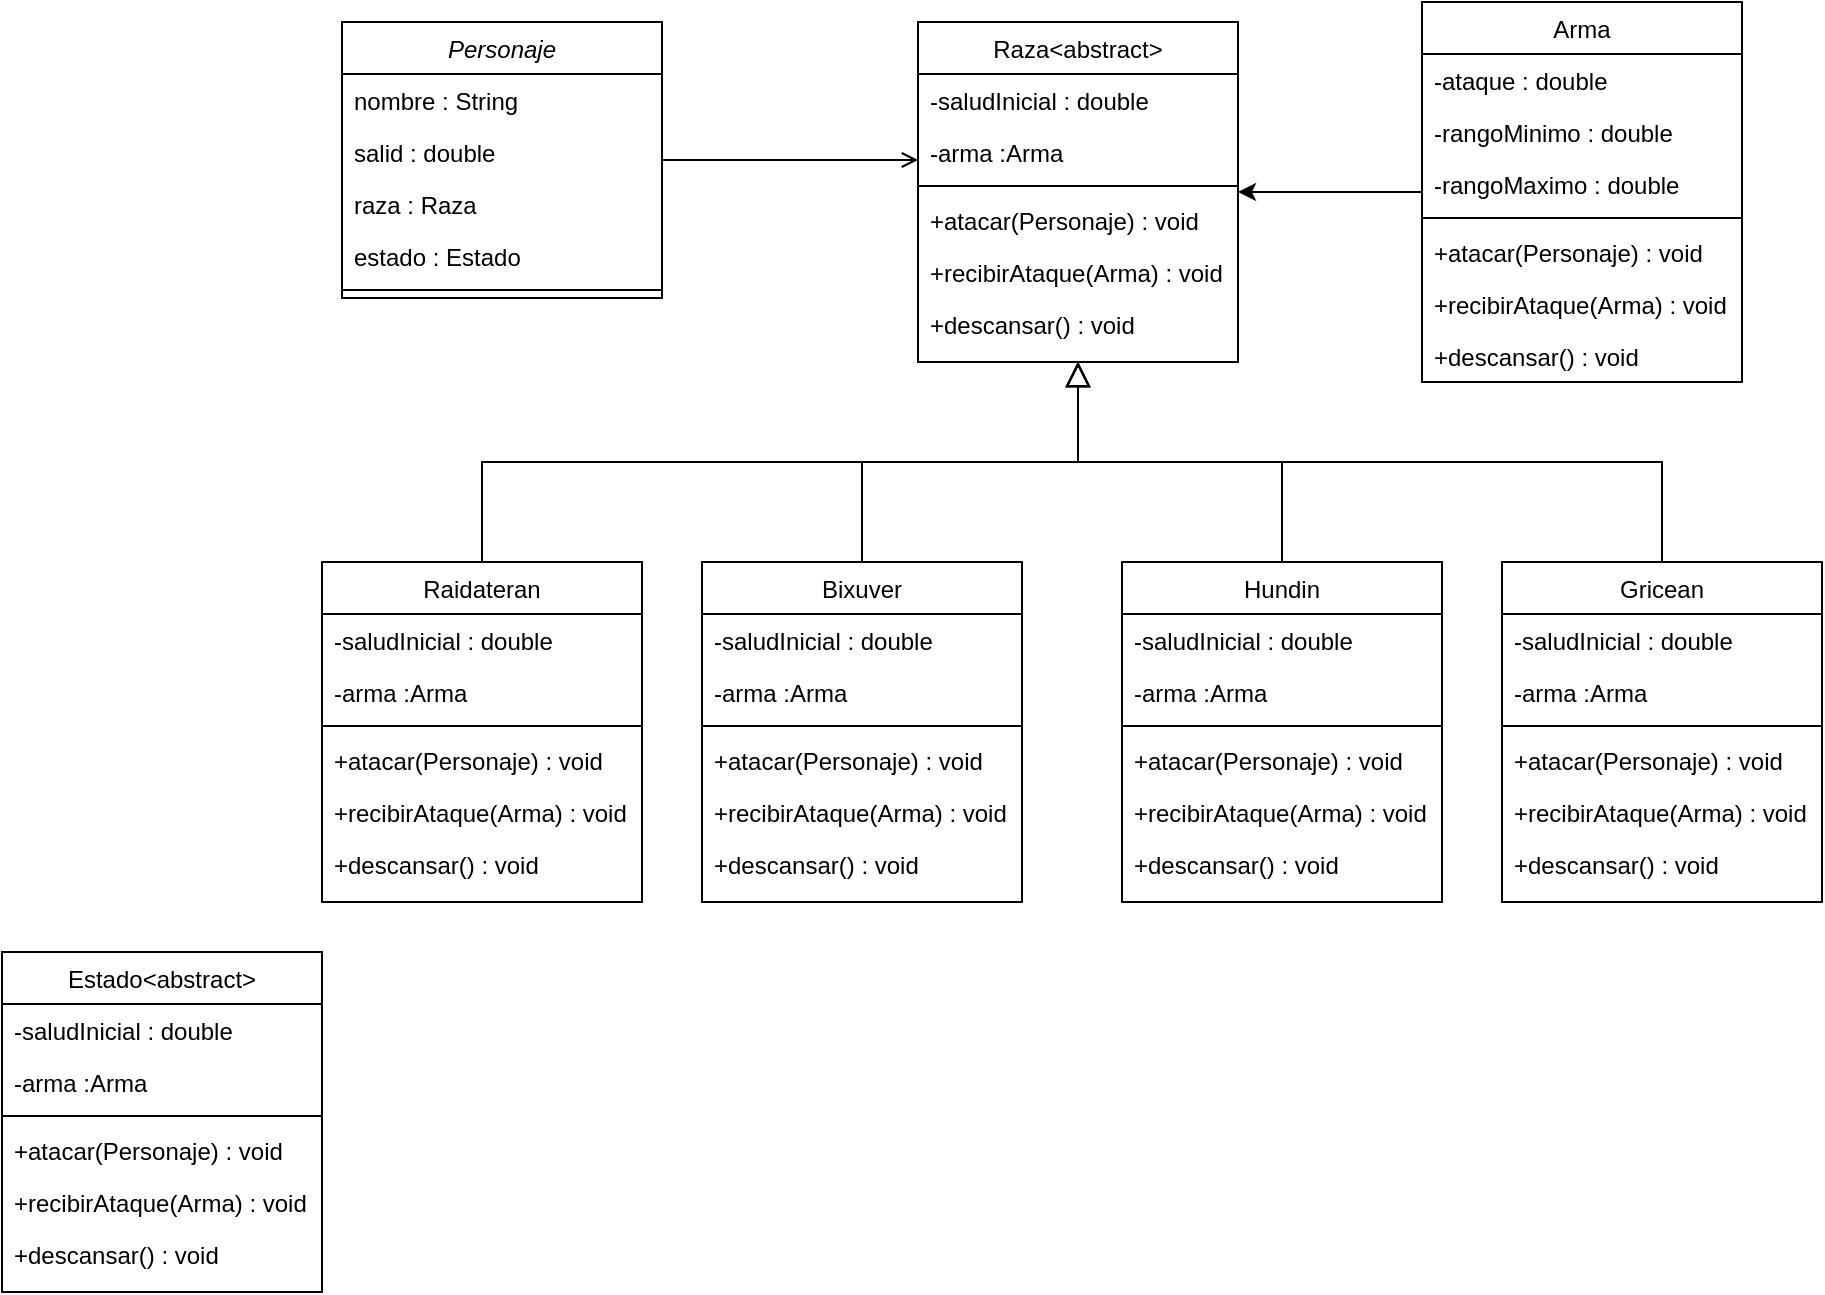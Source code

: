 <mxfile version="14.6.13" type="device" pages="2"><diagram id="C5RBs43oDa-KdzZeNtuy" name="Page-1"><mxGraphModel dx="1209" dy="706" grid="1" gridSize="10" guides="1" tooltips="1" connect="1" arrows="1" fold="1" page="1" pageScale="1" pageWidth="827" pageHeight="1169" math="0" shadow="0"><root><mxCell id="WIyWlLk6GJQsqaUBKTNV-0"/><mxCell id="WIyWlLk6GJQsqaUBKTNV-1" parent="WIyWlLk6GJQsqaUBKTNV-0"/><mxCell id="zkfFHV4jXpPFQw0GAbJ--0" value="Personaje" style="swimlane;fontStyle=2;align=center;verticalAlign=top;childLayout=stackLayout;horizontal=1;startSize=26;horizontalStack=0;resizeParent=1;resizeLast=0;collapsible=1;marginBottom=0;rounded=0;shadow=0;strokeWidth=1;" parent="WIyWlLk6GJQsqaUBKTNV-1" vertex="1"><mxGeometry x="220" y="120" width="160" height="138" as="geometry"><mxRectangle x="230" y="140" width="160" height="26" as="alternateBounds"/></mxGeometry></mxCell><mxCell id="zkfFHV4jXpPFQw0GAbJ--1" value="nombre : String" style="text;align=left;verticalAlign=top;spacingLeft=4;spacingRight=4;overflow=hidden;rotatable=0;points=[[0,0.5],[1,0.5]];portConstraint=eastwest;" parent="zkfFHV4jXpPFQw0GAbJ--0" vertex="1"><mxGeometry y="26" width="160" height="26" as="geometry"/></mxCell><mxCell id="zkfFHV4jXpPFQw0GAbJ--2" value="salid : double" style="text;align=left;verticalAlign=top;spacingLeft=4;spacingRight=4;overflow=hidden;rotatable=0;points=[[0,0.5],[1,0.5]];portConstraint=eastwest;rounded=0;shadow=0;html=0;" parent="zkfFHV4jXpPFQw0GAbJ--0" vertex="1"><mxGeometry y="52" width="160" height="26" as="geometry"/></mxCell><mxCell id="zkfFHV4jXpPFQw0GAbJ--3" value="raza : Raza" style="text;align=left;verticalAlign=top;spacingLeft=4;spacingRight=4;overflow=hidden;rotatable=0;points=[[0,0.5],[1,0.5]];portConstraint=eastwest;rounded=0;shadow=0;html=0;" parent="zkfFHV4jXpPFQw0GAbJ--0" vertex="1"><mxGeometry y="78" width="160" height="26" as="geometry"/></mxCell><mxCell id="sboW8jeZVxDqX9G1kgW3-0" value="estado : Estado" style="text;align=left;verticalAlign=top;spacingLeft=4;spacingRight=4;overflow=hidden;rotatable=0;points=[[0,0.5],[1,0.5]];portConstraint=eastwest;rounded=0;shadow=0;html=0;" parent="zkfFHV4jXpPFQw0GAbJ--0" vertex="1"><mxGeometry y="104" width="160" height="26" as="geometry"/></mxCell><mxCell id="zkfFHV4jXpPFQw0GAbJ--4" value="" style="line;html=1;strokeWidth=1;align=left;verticalAlign=middle;spacingTop=-1;spacingLeft=3;spacingRight=3;rotatable=0;labelPosition=right;points=[];portConstraint=eastwest;" parent="zkfFHV4jXpPFQw0GAbJ--0" vertex="1"><mxGeometry y="130" width="160" height="8" as="geometry"/></mxCell><mxCell id="zkfFHV4jXpPFQw0GAbJ--12" value="" style="endArrow=block;endSize=10;endFill=0;shadow=0;strokeWidth=1;rounded=0;edgeStyle=elbowEdgeStyle;elbow=vertical;" parent="WIyWlLk6GJQsqaUBKTNV-1" target="zkfFHV4jXpPFQw0GAbJ--17" edge="1"><mxGeometry width="160" relative="1" as="geometry"><mxPoint x="480" y="390" as="sourcePoint"/><mxPoint x="200" y="203" as="targetPoint"/></mxGeometry></mxCell><mxCell id="zkfFHV4jXpPFQw0GAbJ--16" value="" style="endArrow=block;endSize=10;endFill=0;shadow=0;strokeWidth=1;rounded=0;edgeStyle=elbowEdgeStyle;elbow=vertical;" parent="WIyWlLk6GJQsqaUBKTNV-1" source="sboW8jeZVxDqX9G1kgW3-32" target="zkfFHV4jXpPFQw0GAbJ--17" edge="1"><mxGeometry width="160" relative="1" as="geometry"><mxPoint x="700" y="410" as="sourcePoint"/><mxPoint x="310" y="271" as="targetPoint"/></mxGeometry></mxCell><mxCell id="zkfFHV4jXpPFQw0GAbJ--17" value="Raza&lt;abstract&gt;" style="swimlane;fontStyle=0;align=center;verticalAlign=top;childLayout=stackLayout;horizontal=1;startSize=26;horizontalStack=0;resizeParent=1;resizeLast=0;collapsible=1;marginBottom=0;rounded=0;shadow=0;strokeWidth=1;" parent="WIyWlLk6GJQsqaUBKTNV-1" vertex="1"><mxGeometry x="508" y="120" width="160" height="170" as="geometry"><mxRectangle x="550" y="140" width="160" height="26" as="alternateBounds"/></mxGeometry></mxCell><mxCell id="zkfFHV4jXpPFQw0GAbJ--18" value="-saludInicial : double" style="text;align=left;verticalAlign=top;spacingLeft=4;spacingRight=4;overflow=hidden;rotatable=0;points=[[0,0.5],[1,0.5]];portConstraint=eastwest;" parent="zkfFHV4jXpPFQw0GAbJ--17" vertex="1"><mxGeometry y="26" width="160" height="26" as="geometry"/></mxCell><mxCell id="zkfFHV4jXpPFQw0GAbJ--19" value="-arma :Arma" style="text;align=left;verticalAlign=top;spacingLeft=4;spacingRight=4;overflow=hidden;rotatable=0;points=[[0,0.5],[1,0.5]];portConstraint=eastwest;rounded=0;shadow=0;html=0;" parent="zkfFHV4jXpPFQw0GAbJ--17" vertex="1"><mxGeometry y="52" width="160" height="26" as="geometry"/></mxCell><mxCell id="zkfFHV4jXpPFQw0GAbJ--23" value="" style="line;html=1;strokeWidth=1;align=left;verticalAlign=middle;spacingTop=-1;spacingLeft=3;spacingRight=3;rotatable=0;labelPosition=right;points=[];portConstraint=eastwest;" parent="zkfFHV4jXpPFQw0GAbJ--17" vertex="1"><mxGeometry y="78" width="160" height="8" as="geometry"/></mxCell><mxCell id="zkfFHV4jXpPFQw0GAbJ--24" value="+atacar(Personaje) : void" style="text;align=left;verticalAlign=top;spacingLeft=4;spacingRight=4;overflow=hidden;rotatable=0;points=[[0,0.5],[1,0.5]];portConstraint=eastwest;" parent="zkfFHV4jXpPFQw0GAbJ--17" vertex="1"><mxGeometry y="86" width="160" height="26" as="geometry"/></mxCell><mxCell id="zkfFHV4jXpPFQw0GAbJ--25" value="+recibirAtaque(Arma) : void" style="text;align=left;verticalAlign=top;spacingLeft=4;spacingRight=4;overflow=hidden;rotatable=0;points=[[0,0.5],[1,0.5]];portConstraint=eastwest;" parent="zkfFHV4jXpPFQw0GAbJ--17" vertex="1"><mxGeometry y="112" width="160" height="26" as="geometry"/></mxCell><mxCell id="sboW8jeZVxDqX9G1kgW3-1" value="+descansar() : void" style="text;align=left;verticalAlign=top;spacingLeft=4;spacingRight=4;overflow=hidden;rotatable=0;points=[[0,0.5],[1,0.5]];portConstraint=eastwest;" parent="zkfFHV4jXpPFQw0GAbJ--17" vertex="1"><mxGeometry y="138" width="160" height="26" as="geometry"/></mxCell><mxCell id="zkfFHV4jXpPFQw0GAbJ--26" value="" style="endArrow=open;shadow=0;strokeWidth=1;rounded=0;endFill=1;edgeStyle=elbowEdgeStyle;elbow=vertical;" parent="WIyWlLk6GJQsqaUBKTNV-1" source="zkfFHV4jXpPFQw0GAbJ--0" target="zkfFHV4jXpPFQw0GAbJ--17" edge="1"><mxGeometry x="0.5" y="41" relative="1" as="geometry"><mxPoint x="380" y="192" as="sourcePoint"/><mxPoint x="540" y="192" as="targetPoint"/><mxPoint x="-40" y="32" as="offset"/></mxGeometry></mxCell><mxCell id="sboW8jeZVxDqX9G1kgW3-17" style="edgeStyle=orthogonalEdgeStyle;rounded=0;orthogonalLoop=1;jettySize=auto;html=1;" parent="WIyWlLk6GJQsqaUBKTNV-1" source="sboW8jeZVxDqX9G1kgW3-2" target="zkfFHV4jXpPFQw0GAbJ--17" edge="1"><mxGeometry relative="1" as="geometry"/></mxCell><mxCell id="sboW8jeZVxDqX9G1kgW3-2" value="Arma" style="swimlane;fontStyle=0;align=center;verticalAlign=top;childLayout=stackLayout;horizontal=1;startSize=26;horizontalStack=0;resizeParent=1;resizeLast=0;collapsible=1;marginBottom=0;rounded=0;shadow=0;strokeWidth=1;" parent="WIyWlLk6GJQsqaUBKTNV-1" vertex="1"><mxGeometry x="760" y="110" width="160" height="190" as="geometry"><mxRectangle x="550" y="140" width="160" height="26" as="alternateBounds"/></mxGeometry></mxCell><mxCell id="sboW8jeZVxDqX9G1kgW3-3" value="-ataque : double" style="text;align=left;verticalAlign=top;spacingLeft=4;spacingRight=4;overflow=hidden;rotatable=0;points=[[0,0.5],[1,0.5]];portConstraint=eastwest;" parent="sboW8jeZVxDqX9G1kgW3-2" vertex="1"><mxGeometry y="26" width="160" height="26" as="geometry"/></mxCell><mxCell id="sboW8jeZVxDqX9G1kgW3-4" value="-rangoMinimo : double" style="text;align=left;verticalAlign=top;spacingLeft=4;spacingRight=4;overflow=hidden;rotatable=0;points=[[0,0.5],[1,0.5]];portConstraint=eastwest;rounded=0;shadow=0;html=0;" parent="sboW8jeZVxDqX9G1kgW3-2" vertex="1"><mxGeometry y="52" width="160" height="26" as="geometry"/></mxCell><mxCell id="sboW8jeZVxDqX9G1kgW3-16" value="-rangoMaximo : double" style="text;align=left;verticalAlign=top;spacingLeft=4;spacingRight=4;overflow=hidden;rotatable=0;points=[[0,0.5],[1,0.5]];portConstraint=eastwest;rounded=0;shadow=0;html=0;" parent="sboW8jeZVxDqX9G1kgW3-2" vertex="1"><mxGeometry y="78" width="160" height="26" as="geometry"/></mxCell><mxCell id="sboW8jeZVxDqX9G1kgW3-5" value="" style="line;html=1;strokeWidth=1;align=left;verticalAlign=middle;spacingTop=-1;spacingLeft=3;spacingRight=3;rotatable=0;labelPosition=right;points=[];portConstraint=eastwest;" parent="sboW8jeZVxDqX9G1kgW3-2" vertex="1"><mxGeometry y="104" width="160" height="8" as="geometry"/></mxCell><mxCell id="sboW8jeZVxDqX9G1kgW3-6" value="+atacar(Personaje) : void" style="text;align=left;verticalAlign=top;spacingLeft=4;spacingRight=4;overflow=hidden;rotatable=0;points=[[0,0.5],[1,0.5]];portConstraint=eastwest;" parent="sboW8jeZVxDqX9G1kgW3-2" vertex="1"><mxGeometry y="112" width="160" height="26" as="geometry"/></mxCell><mxCell id="sboW8jeZVxDqX9G1kgW3-7" value="+recibirAtaque(Arma) : void" style="text;align=left;verticalAlign=top;spacingLeft=4;spacingRight=4;overflow=hidden;rotatable=0;points=[[0,0.5],[1,0.5]];portConstraint=eastwest;" parent="sboW8jeZVxDqX9G1kgW3-2" vertex="1"><mxGeometry y="138" width="160" height="26" as="geometry"/></mxCell><mxCell id="sboW8jeZVxDqX9G1kgW3-8" value="+descansar() : void" style="text;align=left;verticalAlign=top;spacingLeft=4;spacingRight=4;overflow=hidden;rotatable=0;points=[[0,0.5],[1,0.5]];portConstraint=eastwest;" parent="sboW8jeZVxDqX9G1kgW3-2" vertex="1"><mxGeometry y="164" width="160" height="26" as="geometry"/></mxCell><mxCell id="sboW8jeZVxDqX9G1kgW3-32" value="Hundin" style="swimlane;fontStyle=0;align=center;verticalAlign=top;childLayout=stackLayout;horizontal=1;startSize=26;horizontalStack=0;resizeParent=1;resizeLast=0;collapsible=1;marginBottom=0;rounded=0;shadow=0;strokeWidth=1;" parent="WIyWlLk6GJQsqaUBKTNV-1" vertex="1"><mxGeometry x="610" y="390" width="160" height="170" as="geometry"><mxRectangle x="550" y="140" width="160" height="26" as="alternateBounds"/></mxGeometry></mxCell><mxCell id="sboW8jeZVxDqX9G1kgW3-33" value="-saludInicial : double" style="text;align=left;verticalAlign=top;spacingLeft=4;spacingRight=4;overflow=hidden;rotatable=0;points=[[0,0.5],[1,0.5]];portConstraint=eastwest;" parent="sboW8jeZVxDqX9G1kgW3-32" vertex="1"><mxGeometry y="26" width="160" height="26" as="geometry"/></mxCell><mxCell id="sboW8jeZVxDqX9G1kgW3-34" value="-arma :Arma" style="text;align=left;verticalAlign=top;spacingLeft=4;spacingRight=4;overflow=hidden;rotatable=0;points=[[0,0.5],[1,0.5]];portConstraint=eastwest;rounded=0;shadow=0;html=0;" parent="sboW8jeZVxDqX9G1kgW3-32" vertex="1"><mxGeometry y="52" width="160" height="26" as="geometry"/></mxCell><mxCell id="sboW8jeZVxDqX9G1kgW3-35" value="" style="line;html=1;strokeWidth=1;align=left;verticalAlign=middle;spacingTop=-1;spacingLeft=3;spacingRight=3;rotatable=0;labelPosition=right;points=[];portConstraint=eastwest;" parent="sboW8jeZVxDqX9G1kgW3-32" vertex="1"><mxGeometry y="78" width="160" height="8" as="geometry"/></mxCell><mxCell id="sboW8jeZVxDqX9G1kgW3-36" value="+atacar(Personaje) : void" style="text;align=left;verticalAlign=top;spacingLeft=4;spacingRight=4;overflow=hidden;rotatable=0;points=[[0,0.5],[1,0.5]];portConstraint=eastwest;" parent="sboW8jeZVxDqX9G1kgW3-32" vertex="1"><mxGeometry y="86" width="160" height="26" as="geometry"/></mxCell><mxCell id="sboW8jeZVxDqX9G1kgW3-37" value="+recibirAtaque(Arma) : void" style="text;align=left;verticalAlign=top;spacingLeft=4;spacingRight=4;overflow=hidden;rotatable=0;points=[[0,0.5],[1,0.5]];portConstraint=eastwest;" parent="sboW8jeZVxDqX9G1kgW3-32" vertex="1"><mxGeometry y="112" width="160" height="26" as="geometry"/></mxCell><mxCell id="sboW8jeZVxDqX9G1kgW3-38" value="+descansar() : void" style="text;align=left;verticalAlign=top;spacingLeft=4;spacingRight=4;overflow=hidden;rotatable=0;points=[[0,0.5],[1,0.5]];portConstraint=eastwest;" parent="sboW8jeZVxDqX9G1kgW3-32" vertex="1"><mxGeometry y="138" width="160" height="26" as="geometry"/></mxCell><mxCell id="sboW8jeZVxDqX9G1kgW3-39" value="Gricean" style="swimlane;fontStyle=0;align=center;verticalAlign=top;childLayout=stackLayout;horizontal=1;startSize=26;horizontalStack=0;resizeParent=1;resizeLast=0;collapsible=1;marginBottom=0;rounded=0;shadow=0;strokeWidth=1;" parent="WIyWlLk6GJQsqaUBKTNV-1" vertex="1"><mxGeometry x="800" y="390" width="160" height="170" as="geometry"><mxRectangle x="550" y="140" width="160" height="26" as="alternateBounds"/></mxGeometry></mxCell><mxCell id="sboW8jeZVxDqX9G1kgW3-40" value="-saludInicial : double" style="text;align=left;verticalAlign=top;spacingLeft=4;spacingRight=4;overflow=hidden;rotatable=0;points=[[0,0.5],[1,0.5]];portConstraint=eastwest;" parent="sboW8jeZVxDqX9G1kgW3-39" vertex="1"><mxGeometry y="26" width="160" height="26" as="geometry"/></mxCell><mxCell id="sboW8jeZVxDqX9G1kgW3-41" value="-arma :Arma" style="text;align=left;verticalAlign=top;spacingLeft=4;spacingRight=4;overflow=hidden;rotatable=0;points=[[0,0.5],[1,0.5]];portConstraint=eastwest;rounded=0;shadow=0;html=0;" parent="sboW8jeZVxDqX9G1kgW3-39" vertex="1"><mxGeometry y="52" width="160" height="26" as="geometry"/></mxCell><mxCell id="sboW8jeZVxDqX9G1kgW3-42" value="" style="line;html=1;strokeWidth=1;align=left;verticalAlign=middle;spacingTop=-1;spacingLeft=3;spacingRight=3;rotatable=0;labelPosition=right;points=[];portConstraint=eastwest;" parent="sboW8jeZVxDqX9G1kgW3-39" vertex="1"><mxGeometry y="78" width="160" height="8" as="geometry"/></mxCell><mxCell id="sboW8jeZVxDqX9G1kgW3-43" value="+atacar(Personaje) : void" style="text;align=left;verticalAlign=top;spacingLeft=4;spacingRight=4;overflow=hidden;rotatable=0;points=[[0,0.5],[1,0.5]];portConstraint=eastwest;" parent="sboW8jeZVxDqX9G1kgW3-39" vertex="1"><mxGeometry y="86" width="160" height="26" as="geometry"/></mxCell><mxCell id="sboW8jeZVxDqX9G1kgW3-44" value="+recibirAtaque(Arma) : void" style="text;align=left;verticalAlign=top;spacingLeft=4;spacingRight=4;overflow=hidden;rotatable=0;points=[[0,0.5],[1,0.5]];portConstraint=eastwest;" parent="sboW8jeZVxDqX9G1kgW3-39" vertex="1"><mxGeometry y="112" width="160" height="26" as="geometry"/></mxCell><mxCell id="sboW8jeZVxDqX9G1kgW3-45" value="+descansar() : void" style="text;align=left;verticalAlign=top;spacingLeft=4;spacingRight=4;overflow=hidden;rotatable=0;points=[[0,0.5],[1,0.5]];portConstraint=eastwest;" parent="sboW8jeZVxDqX9G1kgW3-39" vertex="1"><mxGeometry y="138" width="160" height="26" as="geometry"/></mxCell><mxCell id="sboW8jeZVxDqX9G1kgW3-46" value="Bixuver" style="swimlane;fontStyle=0;align=center;verticalAlign=top;childLayout=stackLayout;horizontal=1;startSize=26;horizontalStack=0;resizeParent=1;resizeLast=0;collapsible=1;marginBottom=0;rounded=0;shadow=0;strokeWidth=1;" parent="WIyWlLk6GJQsqaUBKTNV-1" vertex="1"><mxGeometry x="400" y="390" width="160" height="170" as="geometry"><mxRectangle x="550" y="140" width="160" height="26" as="alternateBounds"/></mxGeometry></mxCell><mxCell id="sboW8jeZVxDqX9G1kgW3-47" value="-saludInicial : double" style="text;align=left;verticalAlign=top;spacingLeft=4;spacingRight=4;overflow=hidden;rotatable=0;points=[[0,0.5],[1,0.5]];portConstraint=eastwest;" parent="sboW8jeZVxDqX9G1kgW3-46" vertex="1"><mxGeometry y="26" width="160" height="26" as="geometry"/></mxCell><mxCell id="sboW8jeZVxDqX9G1kgW3-48" value="-arma :Arma" style="text;align=left;verticalAlign=top;spacingLeft=4;spacingRight=4;overflow=hidden;rotatable=0;points=[[0,0.5],[1,0.5]];portConstraint=eastwest;rounded=0;shadow=0;html=0;" parent="sboW8jeZVxDqX9G1kgW3-46" vertex="1"><mxGeometry y="52" width="160" height="26" as="geometry"/></mxCell><mxCell id="sboW8jeZVxDqX9G1kgW3-49" value="" style="line;html=1;strokeWidth=1;align=left;verticalAlign=middle;spacingTop=-1;spacingLeft=3;spacingRight=3;rotatable=0;labelPosition=right;points=[];portConstraint=eastwest;" parent="sboW8jeZVxDqX9G1kgW3-46" vertex="1"><mxGeometry y="78" width="160" height="8" as="geometry"/></mxCell><mxCell id="sboW8jeZVxDqX9G1kgW3-50" value="+atacar(Personaje) : void" style="text;align=left;verticalAlign=top;spacingLeft=4;spacingRight=4;overflow=hidden;rotatable=0;points=[[0,0.5],[1,0.5]];portConstraint=eastwest;" parent="sboW8jeZVxDqX9G1kgW3-46" vertex="1"><mxGeometry y="86" width="160" height="26" as="geometry"/></mxCell><mxCell id="sboW8jeZVxDqX9G1kgW3-51" value="+recibirAtaque(Arma) : void" style="text;align=left;verticalAlign=top;spacingLeft=4;spacingRight=4;overflow=hidden;rotatable=0;points=[[0,0.5],[1,0.5]];portConstraint=eastwest;" parent="sboW8jeZVxDqX9G1kgW3-46" vertex="1"><mxGeometry y="112" width="160" height="26" as="geometry"/></mxCell><mxCell id="sboW8jeZVxDqX9G1kgW3-52" value="+descansar() : void" style="text;align=left;verticalAlign=top;spacingLeft=4;spacingRight=4;overflow=hidden;rotatable=0;points=[[0,0.5],[1,0.5]];portConstraint=eastwest;" parent="sboW8jeZVxDqX9G1kgW3-46" vertex="1"><mxGeometry y="138" width="160" height="26" as="geometry"/></mxCell><mxCell id="sboW8jeZVxDqX9G1kgW3-53" value="Raidateran" style="swimlane;fontStyle=0;align=center;verticalAlign=top;childLayout=stackLayout;horizontal=1;startSize=26;horizontalStack=0;resizeParent=1;resizeLast=0;collapsible=1;marginBottom=0;rounded=0;shadow=0;strokeWidth=1;" parent="WIyWlLk6GJQsqaUBKTNV-1" vertex="1"><mxGeometry x="210" y="390" width="160" height="170" as="geometry"><mxRectangle x="550" y="140" width="160" height="26" as="alternateBounds"/></mxGeometry></mxCell><mxCell id="sboW8jeZVxDqX9G1kgW3-54" value="-saludInicial : double" style="text;align=left;verticalAlign=top;spacingLeft=4;spacingRight=4;overflow=hidden;rotatable=0;points=[[0,0.5],[1,0.5]];portConstraint=eastwest;" parent="sboW8jeZVxDqX9G1kgW3-53" vertex="1"><mxGeometry y="26" width="160" height="26" as="geometry"/></mxCell><mxCell id="sboW8jeZVxDqX9G1kgW3-55" value="-arma :Arma" style="text;align=left;verticalAlign=top;spacingLeft=4;spacingRight=4;overflow=hidden;rotatable=0;points=[[0,0.5],[1,0.5]];portConstraint=eastwest;rounded=0;shadow=0;html=0;" parent="sboW8jeZVxDqX9G1kgW3-53" vertex="1"><mxGeometry y="52" width="160" height="26" as="geometry"/></mxCell><mxCell id="sboW8jeZVxDqX9G1kgW3-56" value="" style="line;html=1;strokeWidth=1;align=left;verticalAlign=middle;spacingTop=-1;spacingLeft=3;spacingRight=3;rotatable=0;labelPosition=right;points=[];portConstraint=eastwest;" parent="sboW8jeZVxDqX9G1kgW3-53" vertex="1"><mxGeometry y="78" width="160" height="8" as="geometry"/></mxCell><mxCell id="sboW8jeZVxDqX9G1kgW3-57" value="+atacar(Personaje) : void" style="text;align=left;verticalAlign=top;spacingLeft=4;spacingRight=4;overflow=hidden;rotatable=0;points=[[0,0.5],[1,0.5]];portConstraint=eastwest;" parent="sboW8jeZVxDqX9G1kgW3-53" vertex="1"><mxGeometry y="86" width="160" height="26" as="geometry"/></mxCell><mxCell id="sboW8jeZVxDqX9G1kgW3-58" value="+recibirAtaque(Arma) : void" style="text;align=left;verticalAlign=top;spacingLeft=4;spacingRight=4;overflow=hidden;rotatable=0;points=[[0,0.5],[1,0.5]];portConstraint=eastwest;" parent="sboW8jeZVxDqX9G1kgW3-53" vertex="1"><mxGeometry y="112" width="160" height="26" as="geometry"/></mxCell><mxCell id="sboW8jeZVxDqX9G1kgW3-59" value="+descansar() : void" style="text;align=left;verticalAlign=top;spacingLeft=4;spacingRight=4;overflow=hidden;rotatable=0;points=[[0,0.5],[1,0.5]];portConstraint=eastwest;" parent="sboW8jeZVxDqX9G1kgW3-53" vertex="1"><mxGeometry y="138" width="160" height="26" as="geometry"/></mxCell><mxCell id="sboW8jeZVxDqX9G1kgW3-60" value="" style="endArrow=block;endSize=10;endFill=0;shadow=0;strokeWidth=1;rounded=0;edgeStyle=elbowEdgeStyle;elbow=vertical;" parent="WIyWlLk6GJQsqaUBKTNV-1" source="sboW8jeZVxDqX9G1kgW3-53" target="zkfFHV4jXpPFQw0GAbJ--17" edge="1"><mxGeometry width="160" relative="1" as="geometry"><mxPoint x="490" y="400" as="sourcePoint"/><mxPoint x="580" y="130" as="targetPoint"/></mxGeometry></mxCell><mxCell id="sboW8jeZVxDqX9G1kgW3-61" value="" style="endArrow=block;endSize=10;endFill=0;shadow=0;strokeWidth=1;rounded=0;edgeStyle=elbowEdgeStyle;elbow=vertical;" parent="WIyWlLk6GJQsqaUBKTNV-1" source="sboW8jeZVxDqX9G1kgW3-39" target="zkfFHV4jXpPFQw0GAbJ--17" edge="1"><mxGeometry width="160" relative="1" as="geometry"><mxPoint x="500" y="410" as="sourcePoint"/><mxPoint x="608" y="310" as="targetPoint"/></mxGeometry></mxCell><mxCell id="sboW8jeZVxDqX9G1kgW3-62" value="Estado&lt;abstract&gt;" style="swimlane;fontStyle=0;align=center;verticalAlign=top;childLayout=stackLayout;horizontal=1;startSize=26;horizontalStack=0;resizeParent=1;resizeLast=0;collapsible=1;marginBottom=0;rounded=0;shadow=0;strokeWidth=1;" parent="WIyWlLk6GJQsqaUBKTNV-1" vertex="1"><mxGeometry x="50" y="585" width="160" height="170" as="geometry"><mxRectangle x="550" y="140" width="160" height="26" as="alternateBounds"/></mxGeometry></mxCell><mxCell id="sboW8jeZVxDqX9G1kgW3-63" value="-saludInicial : double" style="text;align=left;verticalAlign=top;spacingLeft=4;spacingRight=4;overflow=hidden;rotatable=0;points=[[0,0.5],[1,0.5]];portConstraint=eastwest;" parent="sboW8jeZVxDqX9G1kgW3-62" vertex="1"><mxGeometry y="26" width="160" height="26" as="geometry"/></mxCell><mxCell id="sboW8jeZVxDqX9G1kgW3-64" value="-arma :Arma" style="text;align=left;verticalAlign=top;spacingLeft=4;spacingRight=4;overflow=hidden;rotatable=0;points=[[0,0.5],[1,0.5]];portConstraint=eastwest;rounded=0;shadow=0;html=0;" parent="sboW8jeZVxDqX9G1kgW3-62" vertex="1"><mxGeometry y="52" width="160" height="26" as="geometry"/></mxCell><mxCell id="sboW8jeZVxDqX9G1kgW3-65" value="" style="line;html=1;strokeWidth=1;align=left;verticalAlign=middle;spacingTop=-1;spacingLeft=3;spacingRight=3;rotatable=0;labelPosition=right;points=[];portConstraint=eastwest;" parent="sboW8jeZVxDqX9G1kgW3-62" vertex="1"><mxGeometry y="78" width="160" height="8" as="geometry"/></mxCell><mxCell id="sboW8jeZVxDqX9G1kgW3-66" value="+atacar(Personaje) : void" style="text;align=left;verticalAlign=top;spacingLeft=4;spacingRight=4;overflow=hidden;rotatable=0;points=[[0,0.5],[1,0.5]];portConstraint=eastwest;" parent="sboW8jeZVxDqX9G1kgW3-62" vertex="1"><mxGeometry y="86" width="160" height="26" as="geometry"/></mxCell><mxCell id="sboW8jeZVxDqX9G1kgW3-67" value="+recibirAtaque(Arma) : void" style="text;align=left;verticalAlign=top;spacingLeft=4;spacingRight=4;overflow=hidden;rotatable=0;points=[[0,0.5],[1,0.5]];portConstraint=eastwest;" parent="sboW8jeZVxDqX9G1kgW3-62" vertex="1"><mxGeometry y="112" width="160" height="26" as="geometry"/></mxCell><mxCell id="sboW8jeZVxDqX9G1kgW3-68" value="+descansar() : void" style="text;align=left;verticalAlign=top;spacingLeft=4;spacingRight=4;overflow=hidden;rotatable=0;points=[[0,0.5],[1,0.5]];portConstraint=eastwest;" parent="sboW8jeZVxDqX9G1kgW3-62" vertex="1"><mxGeometry y="138" width="160" height="26" as="geometry"/></mxCell></root></mxGraphModel></diagram><diagram id="sME_rO4m1SNO10DToMWb" name="Página-2"><mxGraphModel dx="995" dy="581" grid="1" gridSize="10" guides="1" tooltips="1" connect="1" arrows="1" fold="1" page="1" pageScale="1" pageWidth="827" pageHeight="1169" math="0" shadow="0"><root><mxCell id="cD3tNGXWczzvso1LRP2C-0"/><mxCell id="cD3tNGXWczzvso1LRP2C-1" parent="cD3tNGXWczzvso1LRP2C-0"/><mxCell id="-Hgrl1qfv0uFkdF4C7I_-9" style="edgeStyle=orthogonalEdgeStyle;rounded=0;orthogonalLoop=1;jettySize=auto;html=1;endArrow=diamondThin;endFill=0;endSize=17;" parent="cD3tNGXWczzvso1LRP2C-1" source="-Hgrl1qfv0uFkdF4C7I_-1" target="CgbxHy-7wSSaci2g9lgz-0" edge="1"><mxGeometry relative="1" as="geometry"><Array as="points"><mxPoint x="210" y="90"/><mxPoint x="210" y="90"/></Array></mxGeometry></mxCell><mxCell id="CgbxHy-7wSSaci2g9lgz-0" value="Personaje" style="swimlane;fontStyle=2;align=center;verticalAlign=top;childLayout=stackLayout;horizontal=1;startSize=26;horizontalStack=0;resizeParent=1;resizeLast=0;collapsible=1;marginBottom=0;rounded=0;shadow=0;strokeWidth=1;" parent="cD3tNGXWczzvso1LRP2C-1" vertex="1"><mxGeometry x="26" y="20" width="160" height="320" as="geometry"><mxRectangle x="230" y="140" width="160" height="26" as="alternateBounds"/></mxGeometry></mxCell><mxCell id="CgbxHy-7wSSaci2g9lgz-2" value="-salud : double" style="text;align=left;verticalAlign=top;spacingLeft=4;spacingRight=4;overflow=hidden;rotatable=0;points=[[0,0.5],[1,0.5]];portConstraint=eastwest;rounded=0;shadow=0;html=0;" parent="CgbxHy-7wSSaci2g9lgz-0" vertex="1"><mxGeometry y="26" width="160" height="26" as="geometry"/></mxCell><mxCell id="CgbxHy-7wSSaci2g9lgz-3" value="-raza : Raza" style="text;align=left;verticalAlign=top;spacingLeft=4;spacingRight=4;overflow=hidden;rotatable=0;points=[[0,0.5],[1,0.5]];portConstraint=eastwest;rounded=0;shadow=0;html=0;" parent="CgbxHy-7wSSaci2g9lgz-0" vertex="1"><mxGeometry y="52" width="160" height="26" as="geometry"/></mxCell><mxCell id="CgbxHy-7wSSaci2g9lgz-67" value="-posicion : Posicion" style="text;align=left;verticalAlign=top;spacingLeft=4;spacingRight=4;overflow=hidden;rotatable=0;points=[[0,0.5],[1,0.5]];portConstraint=eastwest;rounded=0;shadow=0;html=0;" parent="CgbxHy-7wSSaci2g9lgz-0" vertex="1"><mxGeometry y="78" width="160" height="26" as="geometry"/></mxCell><mxCell id="-Hgrl1qfv0uFkdF4C7I_-45" value="-efecto : Efecto" style="text;align=left;verticalAlign=top;spacingLeft=4;spacingRight=4;overflow=hidden;rotatable=0;points=[[0,0.5],[1,0.5]];portConstraint=eastwest;rounded=0;shadow=0;html=0;" parent="CgbxHy-7wSSaci2g9lgz-0" vertex="1"><mxGeometry y="104" width="160" height="26" as="geometry"/></mxCell><mxCell id="CgbxHy-7wSSaci2g9lgz-5" value="" style="line;html=1;strokeWidth=1;align=left;verticalAlign=middle;spacingTop=-1;spacingLeft=3;spacingRight=3;rotatable=0;labelPosition=right;points=[];portConstraint=eastwest;" parent="CgbxHy-7wSSaci2g9lgz-0" vertex="1"><mxGeometry y="130" width="160" height="8" as="geometry"/></mxCell><mxCell id="CgbxHy-7wSSaci2g9lgz-63" value="+atacar(Personaje) : void" style="text;align=left;verticalAlign=top;spacingLeft=4;spacingRight=4;overflow=hidden;rotatable=0;points=[[0,0.5],[1,0.5]];portConstraint=eastwest;" parent="CgbxHy-7wSSaci2g9lgz-0" vertex="1"><mxGeometry y="138" width="160" height="26" as="geometry"/></mxCell><mxCell id="CgbxHy-7wSSaci2g9lgz-64" value="+recibirAtaque(Arma) : void" style="text;align=left;verticalAlign=top;spacingLeft=4;spacingRight=4;overflow=hidden;rotatable=0;points=[[0,0.5],[1,0.5]];portConstraint=eastwest;" parent="CgbxHy-7wSSaci2g9lgz-0" vertex="1"><mxGeometry y="164" width="160" height="26" as="geometry"/></mxCell><mxCell id="CgbxHy-7wSSaci2g9lgz-65" value="+descansar() : void" style="text;align=left;verticalAlign=top;spacingLeft=4;spacingRight=4;overflow=hidden;rotatable=0;points=[[0,0.5],[1,0.5]];portConstraint=eastwest;" parent="CgbxHy-7wSSaci2g9lgz-0" vertex="1"><mxGeometry y="190" width="160" height="26" as="geometry"/></mxCell><mxCell id="-Hgrl1qfv0uFkdF4C7I_-10" value="+reducirSalud() : void" style="text;align=left;verticalAlign=top;spacingLeft=4;spacingRight=4;overflow=hidden;rotatable=0;points=[[0,0.5],[1,0.5]];portConstraint=eastwest;" parent="CgbxHy-7wSSaci2g9lgz-0" vertex="1"><mxGeometry y="216" width="160" height="26" as="geometry"/></mxCell><mxCell id="-Hgrl1qfv0uFkdF4C7I_-11" value="+restaurarSalud() : void" style="text;align=left;verticalAlign=top;spacingLeft=4;spacingRight=4;overflow=hidden;rotatable=0;points=[[0,0.5],[1,0.5]];portConstraint=eastwest;" parent="CgbxHy-7wSSaci2g9lgz-0" vertex="1"><mxGeometry y="242" width="160" height="26" as="geometry"/></mxCell><mxCell id="-Hgrl1qfv0uFkdF4C7I_-13" value="+elegirRaza() : void" style="text;align=left;verticalAlign=top;spacingLeft=4;spacingRight=4;overflow=hidden;rotatable=0;points=[[0,0.5],[1,0.5]];portConstraint=eastwest;" parent="CgbxHy-7wSSaci2g9lgz-0" vertex="1"><mxGeometry y="268" width="160" height="26" as="geometry"/></mxCell><mxCell id="-Hgrl1qfv0uFkdF4C7I_-14" value="+mover() : void" style="text;align=left;verticalAlign=top;spacingLeft=4;spacingRight=4;overflow=hidden;rotatable=0;points=[[0,0.5],[1,0.5]];portConstraint=eastwest;" parent="CgbxHy-7wSSaci2g9lgz-0" vertex="1"><mxGeometry y="294" width="160" height="26" as="geometry"/></mxCell><mxCell id="CgbxHy-7wSSaci2g9lgz-6" value="" style="endArrow=block;endSize=10;endFill=0;shadow=0;strokeWidth=1;rounded=0;edgeStyle=elbowEdgeStyle;elbow=vertical;" parent="cD3tNGXWczzvso1LRP2C-1" source="CgbxHy-7wSSaci2g9lgz-39" target="CgbxHy-7wSSaci2g9lgz-8" edge="1"><mxGeometry width="160" relative="1" as="geometry"><mxPoint x="226" y="510" as="sourcePoint"/><mxPoint x="-54" y="323" as="targetPoint"/></mxGeometry></mxCell><mxCell id="CgbxHy-7wSSaci2g9lgz-7" value="" style="endArrow=block;endSize=10;endFill=0;shadow=0;strokeWidth=1;rounded=0;edgeStyle=elbowEdgeStyle;elbow=vertical;" parent="cD3tNGXWczzvso1LRP2C-1" source="CgbxHy-7wSSaci2g9lgz-25" target="CgbxHy-7wSSaci2g9lgz-8" edge="1"><mxGeometry width="160" relative="1" as="geometry"><mxPoint x="446" y="530" as="sourcePoint"/><mxPoint x="56" y="391" as="targetPoint"/></mxGeometry></mxCell><mxCell id="CgbxHy-7wSSaci2g9lgz-8" value="Raza&lt;abstract&gt;" style="swimlane;fontStyle=0;align=center;verticalAlign=top;childLayout=stackLayout;horizontal=1;startSize=26;horizontalStack=0;resizeParent=1;resizeLast=0;collapsible=1;marginBottom=0;rounded=0;shadow=0;strokeWidth=1;" parent="cD3tNGXWczzvso1LRP2C-1" vertex="1"><mxGeometry x="286" y="220" width="184" height="242" as="geometry"><mxRectangle x="550" y="140" width="160" height="26" as="alternateBounds"/></mxGeometry></mxCell><mxCell id="CgbxHy-7wSSaci2g9lgz-62" value="#personaje : Personaje" style="text;align=left;verticalAlign=top;spacingLeft=4;spacingRight=4;overflow=hidden;rotatable=0;points=[[0,0.5],[1,0.5]];portConstraint=eastwest;" parent="CgbxHy-7wSSaci2g9lgz-8" vertex="1"><mxGeometry y="26" width="184" height="26" as="geometry"/></mxCell><mxCell id="CgbxHy-7wSSaci2g9lgz-9" value="#saludMaxima : double" style="text;align=left;verticalAlign=top;spacingLeft=4;spacingRight=4;overflow=hidden;rotatable=0;points=[[0,0.5],[1,0.5]];portConstraint=eastwest;" parent="CgbxHy-7wSSaci2g9lgz-8" vertex="1"><mxGeometry y="52" width="184" height="26" as="geometry"/></mxCell><mxCell id="CgbxHy-7wSSaci2g9lgz-10" value="#arma :Arma" style="text;align=left;verticalAlign=top;spacingLeft=4;spacingRight=4;overflow=hidden;rotatable=0;points=[[0,0.5],[1,0.5]];portConstraint=eastwest;rounded=0;shadow=0;html=0;" parent="CgbxHy-7wSSaci2g9lgz-8" vertex="1"><mxGeometry y="78" width="184" height="26" as="geometry"/></mxCell><mxCell id="CgbxHy-7wSSaci2g9lgz-66" value="#estado : Estado" style="text;align=left;verticalAlign=top;spacingLeft=4;spacingRight=4;overflow=hidden;rotatable=0;points=[[0,0.5],[1,0.5]];portConstraint=eastwest;rounded=0;shadow=0;html=0;" parent="CgbxHy-7wSSaci2g9lgz-8" vertex="1"><mxGeometry y="104" width="184" height="26" as="geometry"/></mxCell><mxCell id="CgbxHy-7wSSaci2g9lgz-11" value="" style="line;html=1;strokeWidth=1;align=left;verticalAlign=middle;spacingTop=-1;spacingLeft=3;spacingRight=3;rotatable=0;labelPosition=right;points=[];portConstraint=eastwest;" parent="CgbxHy-7wSSaci2g9lgz-8" vertex="1"><mxGeometry y="130" width="184" height="8" as="geometry"/></mxCell><mxCell id="CgbxHy-7wSSaci2g9lgz-12" value="&lt;&lt;atacar(Personaje) : void&gt;&gt;" style="text;align=left;verticalAlign=top;spacingLeft=4;spacingRight=4;overflow=hidden;rotatable=0;points=[[0,0.5],[1,0.5]];portConstraint=eastwest;" parent="CgbxHy-7wSSaci2g9lgz-8" vertex="1"><mxGeometry y="138" width="184" height="26" as="geometry"/></mxCell><mxCell id="CgbxHy-7wSSaci2g9lgz-13" value="&lt;&lt;recibirAtaque(Arma) : void&gt;&gt;" style="text;align=left;verticalAlign=top;spacingLeft=4;spacingRight=4;overflow=hidden;rotatable=0;points=[[0,0.5],[1,0.5]];portConstraint=eastwest;" parent="CgbxHy-7wSSaci2g9lgz-8" vertex="1"><mxGeometry y="164" width="184" height="26" as="geometry"/></mxCell><mxCell id="CgbxHy-7wSSaci2g9lgz-14" value="&lt;&lt;descansar() : void&gt;&gt;" style="text;align=left;verticalAlign=top;spacingLeft=4;spacingRight=4;overflow=hidden;rotatable=0;points=[[0,0.5],[1,0.5]];portConstraint=eastwest;" parent="CgbxHy-7wSSaci2g9lgz-8" vertex="1"><mxGeometry y="190" width="184" height="26" as="geometry"/></mxCell><mxCell id="-Hgrl1qfv0uFkdF4C7I_-15" value="+puedeAtacar(double) : boolean" style="text;align=left;verticalAlign=top;spacingLeft=4;spacingRight=4;overflow=hidden;rotatable=0;points=[[0,0.5],[1,0.5]];portConstraint=eastwest;" parent="CgbxHy-7wSSaci2g9lgz-8" vertex="1"><mxGeometry y="216" width="184" height="26" as="geometry"/></mxCell><mxCell id="CgbxHy-7wSSaci2g9lgz-15" value="" style="endArrow=diamondThin;shadow=0;strokeWidth=1;rounded=0;endFill=0;edgeStyle=elbowEdgeStyle;elbow=vertical;endSize=17;" parent="cD3tNGXWczzvso1LRP2C-1" source="CgbxHy-7wSSaci2g9lgz-8" target="CgbxHy-7wSSaci2g9lgz-0" edge="1"><mxGeometry x="0.5" y="41" relative="1" as="geometry"><mxPoint x="286" y="312" as="sourcePoint"/><mxPoint x="126" y="312" as="targetPoint"/><mxPoint x="-40" y="32" as="offset"/></mxGeometry></mxCell><mxCell id="CgbxHy-7wSSaci2g9lgz-16" style="edgeStyle=orthogonalEdgeStyle;rounded=0;orthogonalLoop=1;jettySize=auto;html=1;endArrow=diamondThin;endFill=1;endSize=17;" parent="cD3tNGXWczzvso1LRP2C-1" source="CgbxHy-7wSSaci2g9lgz-17" target="CgbxHy-7wSSaci2g9lgz-8" edge="1"><mxGeometry relative="1" as="geometry"><Array as="points"><mxPoint x="510" y="270"/><mxPoint x="510" y="270"/></Array></mxGeometry></mxCell><mxCell id="CgbxHy-7wSSaci2g9lgz-17" value="Arma" style="swimlane;fontStyle=0;align=center;verticalAlign=top;childLayout=stackLayout;horizontal=1;startSize=26;horizontalStack=0;resizeParent=1;resizeLast=0;collapsible=1;marginBottom=0;rounded=0;shadow=0;strokeWidth=1;" parent="cD3tNGXWczzvso1LRP2C-1" vertex="1"><mxGeometry x="560" y="150" width="190" height="216" as="geometry"><mxRectangle x="550" y="140" width="160" height="26" as="alternateBounds"/></mxGeometry></mxCell><mxCell id="-Hgrl1qfv0uFkdF4C7I_-0" value="-nombre : String" style="text;align=left;verticalAlign=top;spacingLeft=4;spacingRight=4;overflow=hidden;rotatable=0;points=[[0,0.5],[1,0.5]];portConstraint=eastwest;" parent="CgbxHy-7wSSaci2g9lgz-17" vertex="1"><mxGeometry y="26" width="190" height="26" as="geometry"/></mxCell><mxCell id="CgbxHy-7wSSaci2g9lgz-18" value="-daño : double" style="text;align=left;verticalAlign=top;spacingLeft=4;spacingRight=4;overflow=hidden;rotatable=0;points=[[0,0.5],[1,0.5]];portConstraint=eastwest;" parent="CgbxHy-7wSSaci2g9lgz-17" vertex="1"><mxGeometry y="52" width="190" height="26" as="geometry"/></mxCell><mxCell id="CgbxHy-7wSSaci2g9lgz-19" value="-rangoMinimo : double" style="text;align=left;verticalAlign=top;spacingLeft=4;spacingRight=4;overflow=hidden;rotatable=0;points=[[0,0.5],[1,0.5]];portConstraint=eastwest;rounded=0;shadow=0;html=0;" parent="CgbxHy-7wSSaci2g9lgz-17" vertex="1"><mxGeometry y="78" width="190" height="26" as="geometry"/></mxCell><mxCell id="CgbxHy-7wSSaci2g9lgz-20" value="-rangoMaximo : double" style="text;align=left;verticalAlign=top;spacingLeft=4;spacingRight=4;overflow=hidden;rotatable=0;points=[[0,0.5],[1,0.5]];portConstraint=eastwest;rounded=0;shadow=0;html=0;" parent="CgbxHy-7wSSaci2g9lgz-17" vertex="1"><mxGeometry y="104" width="190" height="26" as="geometry"/></mxCell><mxCell id="CgbxHy-7wSSaci2g9lgz-21" value="" style="line;html=1;strokeWidth=1;align=left;verticalAlign=middle;spacingTop=-1;spacingLeft=3;spacingRight=3;rotatable=0;labelPosition=right;points=[];portConstraint=eastwest;" parent="CgbxHy-7wSSaci2g9lgz-17" vertex="1"><mxGeometry y="130" width="190" height="8" as="geometry"/></mxCell><mxCell id="CgbxHy-7wSSaci2g9lgz-22" value="+puedeAtacar(double) : boolean" style="text;align=left;verticalAlign=top;spacingLeft=4;spacingRight=4;overflow=hidden;rotatable=0;points=[[0,0.5],[1,0.5]];portConstraint=eastwest;" parent="CgbxHy-7wSSaci2g9lgz-17" vertex="1"><mxGeometry y="138" width="190" height="26" as="geometry"/></mxCell><mxCell id="CgbxHy-7wSSaci2g9lgz-23" value="+getDaño() : double" style="text;align=left;verticalAlign=top;spacingLeft=4;spacingRight=4;overflow=hidden;rotatable=0;points=[[0,0.5],[1,0.5]];portConstraint=eastwest;" parent="CgbxHy-7wSSaci2g9lgz-17" vertex="1"><mxGeometry y="164" width="190" height="26" as="geometry"/></mxCell><mxCell id="CgbxHy-7wSSaci2g9lgz-24" value="+getNombre() : String" style="text;align=left;verticalAlign=top;spacingLeft=4;spacingRight=4;overflow=hidden;rotatable=0;points=[[0,0.5],[1,0.5]];portConstraint=eastwest;" parent="CgbxHy-7wSSaci2g9lgz-17" vertex="1"><mxGeometry y="190" width="190" height="26" as="geometry"/></mxCell><mxCell id="CgbxHy-7wSSaci2g9lgz-25" value="Hundin" style="swimlane;fontStyle=0;align=center;verticalAlign=top;childLayout=stackLayout;horizontal=1;startSize=26;horizontalStack=0;resizeParent=1;resizeLast=0;collapsible=1;marginBottom=0;rounded=0;shadow=0;strokeWidth=1;" parent="cD3tNGXWczzvso1LRP2C-1" vertex="1"><mxGeometry x="366" y="520" width="160" height="170" as="geometry"><mxRectangle x="550" y="140" width="160" height="26" as="alternateBounds"/></mxGeometry></mxCell><mxCell id="CgbxHy-7wSSaci2g9lgz-28" value="" style="line;html=1;strokeWidth=1;align=left;verticalAlign=middle;spacingTop=-1;spacingLeft=3;spacingRight=3;rotatable=0;labelPosition=right;points=[];portConstraint=eastwest;" parent="CgbxHy-7wSSaci2g9lgz-25" vertex="1"><mxGeometry y="26" width="160" height="8" as="geometry"/></mxCell><mxCell id="CgbxHy-7wSSaci2g9lgz-29" value="+atacar(Personaje) : void" style="text;align=left;verticalAlign=top;spacingLeft=4;spacingRight=4;overflow=hidden;rotatable=0;points=[[0,0.5],[1,0.5]];portConstraint=eastwest;" parent="CgbxHy-7wSSaci2g9lgz-25" vertex="1"><mxGeometry y="34" width="160" height="26" as="geometry"/></mxCell><mxCell id="CgbxHy-7wSSaci2g9lgz-30" value="+recibirAtaque(Arma) : void" style="text;align=left;verticalAlign=top;spacingLeft=4;spacingRight=4;overflow=hidden;rotatable=0;points=[[0,0.5],[1,0.5]];portConstraint=eastwest;" parent="CgbxHy-7wSSaci2g9lgz-25" vertex="1"><mxGeometry y="60" width="160" height="26" as="geometry"/></mxCell><mxCell id="CgbxHy-7wSSaci2g9lgz-31" value="+descansar() : void" style="text;align=left;verticalAlign=top;spacingLeft=4;spacingRight=4;overflow=hidden;rotatable=0;points=[[0,0.5],[1,0.5]];portConstraint=eastwest;" parent="CgbxHy-7wSSaci2g9lgz-25" vertex="1"><mxGeometry y="86" width="160" height="26" as="geometry"/></mxCell><mxCell id="CgbxHy-7wSSaci2g9lgz-32" value="Gricean" style="swimlane;fontStyle=0;align=center;verticalAlign=top;childLayout=stackLayout;horizontal=1;startSize=26;horizontalStack=0;resizeParent=1;resizeLast=0;collapsible=1;marginBottom=0;rounded=0;shadow=0;strokeWidth=1;" parent="cD3tNGXWczzvso1LRP2C-1" vertex="1"><mxGeometry x="556" y="520" width="160" height="170" as="geometry"><mxRectangle x="550" y="140" width="160" height="26" as="alternateBounds"/></mxGeometry></mxCell><mxCell id="CgbxHy-7wSSaci2g9lgz-35" value="" style="line;html=1;strokeWidth=1;align=left;verticalAlign=middle;spacingTop=-1;spacingLeft=3;spacingRight=3;rotatable=0;labelPosition=right;points=[];portConstraint=eastwest;" parent="CgbxHy-7wSSaci2g9lgz-32" vertex="1"><mxGeometry y="26" width="160" height="8" as="geometry"/></mxCell><mxCell id="CgbxHy-7wSSaci2g9lgz-36" value="+atacar(Personaje) : void" style="text;align=left;verticalAlign=top;spacingLeft=4;spacingRight=4;overflow=hidden;rotatable=0;points=[[0,0.5],[1,0.5]];portConstraint=eastwest;" parent="CgbxHy-7wSSaci2g9lgz-32" vertex="1"><mxGeometry y="34" width="160" height="26" as="geometry"/></mxCell><mxCell id="CgbxHy-7wSSaci2g9lgz-37" value="+recibirAtaque(Arma) : void" style="text;align=left;verticalAlign=top;spacingLeft=4;spacingRight=4;overflow=hidden;rotatable=0;points=[[0,0.5],[1,0.5]];portConstraint=eastwest;" parent="CgbxHy-7wSSaci2g9lgz-32" vertex="1"><mxGeometry y="60" width="160" height="26" as="geometry"/></mxCell><mxCell id="CgbxHy-7wSSaci2g9lgz-38" value="+descansar() : void" style="text;align=left;verticalAlign=top;spacingLeft=4;spacingRight=4;overflow=hidden;rotatable=0;points=[[0,0.5],[1,0.5]];portConstraint=eastwest;" parent="CgbxHy-7wSSaci2g9lgz-32" vertex="1"><mxGeometry y="86" width="160" height="26" as="geometry"/></mxCell><mxCell id="CgbxHy-7wSSaci2g9lgz-39" value="Bixuver" style="swimlane;fontStyle=0;align=center;verticalAlign=top;childLayout=stackLayout;horizontal=1;startSize=26;horizontalStack=0;resizeParent=1;resizeLast=0;collapsible=1;marginBottom=0;rounded=0;shadow=0;strokeWidth=1;" parent="cD3tNGXWczzvso1LRP2C-1" vertex="1"><mxGeometry x="186" y="520" width="160" height="170" as="geometry"><mxRectangle x="550" y="140" width="160" height="26" as="alternateBounds"/></mxGeometry></mxCell><mxCell id="CgbxHy-7wSSaci2g9lgz-42" value="" style="line;html=1;strokeWidth=1;align=left;verticalAlign=middle;spacingTop=-1;spacingLeft=3;spacingRight=3;rotatable=0;labelPosition=right;points=[];portConstraint=eastwest;" parent="CgbxHy-7wSSaci2g9lgz-39" vertex="1"><mxGeometry y="26" width="160" height="8" as="geometry"/></mxCell><mxCell id="CgbxHy-7wSSaci2g9lgz-43" value="+atacar(Personaje) : void" style="text;align=left;verticalAlign=top;spacingLeft=4;spacingRight=4;overflow=hidden;rotatable=0;points=[[0,0.5],[1,0.5]];portConstraint=eastwest;" parent="CgbxHy-7wSSaci2g9lgz-39" vertex="1"><mxGeometry y="34" width="160" height="26" as="geometry"/></mxCell><mxCell id="CgbxHy-7wSSaci2g9lgz-44" value="+recibirAtaque(Arma) : void" style="text;align=left;verticalAlign=top;spacingLeft=4;spacingRight=4;overflow=hidden;rotatable=0;points=[[0,0.5],[1,0.5]];portConstraint=eastwest;" parent="CgbxHy-7wSSaci2g9lgz-39" vertex="1"><mxGeometry y="60" width="160" height="26" as="geometry"/></mxCell><mxCell id="CgbxHy-7wSSaci2g9lgz-45" value="+descansar() : void" style="text;align=left;verticalAlign=top;spacingLeft=4;spacingRight=4;overflow=hidden;rotatable=0;points=[[0,0.5],[1,0.5]];portConstraint=eastwest;" parent="CgbxHy-7wSSaci2g9lgz-39" vertex="1"><mxGeometry y="86" width="160" height="26" as="geometry"/></mxCell><mxCell id="CgbxHy-7wSSaci2g9lgz-46" value="Raidateran" style="swimlane;fontStyle=0;align=center;verticalAlign=top;childLayout=stackLayout;horizontal=1;startSize=26;horizontalStack=0;resizeParent=1;resizeLast=0;collapsible=1;marginBottom=0;rounded=0;shadow=0;strokeWidth=1;" parent="cD3tNGXWczzvso1LRP2C-1" vertex="1"><mxGeometry y="520" width="160" height="170" as="geometry"><mxRectangle x="550" y="140" width="160" height="26" as="alternateBounds"/></mxGeometry></mxCell><mxCell id="CgbxHy-7wSSaci2g9lgz-49" value="" style="line;html=1;strokeWidth=1;align=left;verticalAlign=middle;spacingTop=-1;spacingLeft=3;spacingRight=3;rotatable=0;labelPosition=right;points=[];portConstraint=eastwest;" parent="CgbxHy-7wSSaci2g9lgz-46" vertex="1"><mxGeometry y="26" width="160" height="8" as="geometry"/></mxCell><mxCell id="CgbxHy-7wSSaci2g9lgz-50" value="+atacar(Personaje) : void" style="text;align=left;verticalAlign=top;spacingLeft=4;spacingRight=4;overflow=hidden;rotatable=0;points=[[0,0.5],[1,0.5]];portConstraint=eastwest;" parent="CgbxHy-7wSSaci2g9lgz-46" vertex="1"><mxGeometry y="34" width="160" height="26" as="geometry"/></mxCell><mxCell id="CgbxHy-7wSSaci2g9lgz-51" value="+recibirAtaque(Arma) : void" style="text;align=left;verticalAlign=top;spacingLeft=4;spacingRight=4;overflow=hidden;rotatable=0;points=[[0,0.5],[1,0.5]];portConstraint=eastwest;" parent="CgbxHy-7wSSaci2g9lgz-46" vertex="1"><mxGeometry y="60" width="160" height="26" as="geometry"/></mxCell><mxCell id="CgbxHy-7wSSaci2g9lgz-52" value="+descansar() : void" style="text;align=left;verticalAlign=top;spacingLeft=4;spacingRight=4;overflow=hidden;rotatable=0;points=[[0,0.5],[1,0.5]];portConstraint=eastwest;" parent="CgbxHy-7wSSaci2g9lgz-46" vertex="1"><mxGeometry y="86" width="160" height="26" as="geometry"/></mxCell><mxCell id="CgbxHy-7wSSaci2g9lgz-53" value="" style="endArrow=block;endSize=10;endFill=0;shadow=0;strokeWidth=1;rounded=0;edgeStyle=elbowEdgeStyle;elbow=vertical;" parent="cD3tNGXWczzvso1LRP2C-1" source="CgbxHy-7wSSaci2g9lgz-46" target="CgbxHy-7wSSaci2g9lgz-8" edge="1"><mxGeometry width="160" relative="1" as="geometry"><mxPoint x="236" y="520" as="sourcePoint"/><mxPoint x="326" y="250" as="targetPoint"/></mxGeometry></mxCell><mxCell id="CgbxHy-7wSSaci2g9lgz-54" value="" style="endArrow=block;endSize=10;endFill=0;shadow=0;strokeWidth=1;rounded=0;edgeStyle=elbowEdgeStyle;elbow=vertical;" parent="cD3tNGXWczzvso1LRP2C-1" source="CgbxHy-7wSSaci2g9lgz-32" target="CgbxHy-7wSSaci2g9lgz-8" edge="1"><mxGeometry width="160" relative="1" as="geometry"><mxPoint x="246" y="530" as="sourcePoint"/><mxPoint x="354" y="430" as="targetPoint"/></mxGeometry></mxCell><mxCell id="CgbxHy-7wSSaci2g9lgz-55" value="Estado&lt;abstract&gt;" style="swimlane;fontStyle=0;align=center;verticalAlign=top;childLayout=stackLayout;horizontal=1;startSize=26;horizontalStack=0;resizeParent=1;resizeLast=0;collapsible=1;marginBottom=0;rounded=0;shadow=0;strokeWidth=1;" parent="cD3tNGXWczzvso1LRP2C-1" vertex="1"><mxGeometry x="771" y="490" width="186" height="170" as="geometry"><mxRectangle x="550" y="140" width="160" height="26" as="alternateBounds"/></mxGeometry></mxCell><mxCell id="CgbxHy-7wSSaci2g9lgz-56" value="#personaje : Personaje" style="text;align=left;verticalAlign=top;spacingLeft=4;spacingRight=4;overflow=hidden;rotatable=0;points=[[0,0.5],[1,0.5]];portConstraint=eastwest;" parent="CgbxHy-7wSSaci2g9lgz-55" vertex="1"><mxGeometry y="26" width="186" height="26" as="geometry"/></mxCell><mxCell id="CgbxHy-7wSSaci2g9lgz-58" value="" style="line;html=1;strokeWidth=1;align=left;verticalAlign=middle;spacingTop=-1;spacingLeft=3;spacingRight=3;rotatable=0;labelPosition=right;points=[];portConstraint=eastwest;" parent="CgbxHy-7wSSaci2g9lgz-55" vertex="1"><mxGeometry y="52" width="186" height="8" as="geometry"/></mxCell><mxCell id="CgbxHy-7wSSaci2g9lgz-59" value="&lt;&lt;atacar(Personaje) : void&gt;&gt;" style="text;align=left;verticalAlign=top;spacingLeft=4;spacingRight=4;overflow=hidden;rotatable=0;points=[[0,0.5],[1,0.5]];portConstraint=eastwest;" parent="CgbxHy-7wSSaci2g9lgz-55" vertex="1"><mxGeometry y="60" width="186" height="26" as="geometry"/></mxCell><mxCell id="CgbxHy-7wSSaci2g9lgz-60" value="&lt;&lt;recibirAtaque(Arma) : void&gt;&gt;" style="text;align=left;verticalAlign=top;spacingLeft=4;spacingRight=4;overflow=hidden;rotatable=0;points=[[0,0.5],[1,0.5]];portConstraint=eastwest;" parent="CgbxHy-7wSSaci2g9lgz-55" vertex="1"><mxGeometry y="86" width="186" height="26" as="geometry"/></mxCell><mxCell id="CgbxHy-7wSSaci2g9lgz-61" value="&lt;&lt;descansar() : void&gt;&gt;" style="text;align=left;verticalAlign=top;spacingLeft=4;spacingRight=4;overflow=hidden;rotatable=0;points=[[0,0.5],[1,0.5]];portConstraint=eastwest;" parent="CgbxHy-7wSSaci2g9lgz-55" vertex="1"><mxGeometry y="112" width="186" height="26" as="geometry"/></mxCell><mxCell id="CgbxHy-7wSSaci2g9lgz-112" style="edgeStyle=orthogonalEdgeStyle;rounded=0;orthogonalLoop=1;jettySize=auto;html=1;endArrow=block;endFill=0;endSize=17;" parent="cD3tNGXWczzvso1LRP2C-1" source="CgbxHy-7wSSaci2g9lgz-68" target="CgbxHy-7wSSaci2g9lgz-55" edge="1"><mxGeometry relative="1" as="geometry"><Array as="points"><mxPoint x="310" y="730"/><mxPoint x="864" y="730"/></Array></mxGeometry></mxCell><mxCell id="CgbxHy-7wSSaci2g9lgz-68" value="GriceanDesconcentrado" style="swimlane;fontStyle=0;align=center;verticalAlign=top;childLayout=stackLayout;horizontal=1;startSize=26;horizontalStack=0;resizeParent=1;resizeLast=0;collapsible=1;marginBottom=0;rounded=0;shadow=0;strokeWidth=1;" parent="cD3tNGXWczzvso1LRP2C-1" vertex="1"><mxGeometry x="230" y="790" width="160" height="170" as="geometry"><mxRectangle x="550" y="140" width="160" height="26" as="alternateBounds"/></mxGeometry></mxCell><mxCell id="CgbxHy-7wSSaci2g9lgz-69" value="#raza : Gricean" style="text;align=left;verticalAlign=top;spacingLeft=4;spacingRight=4;overflow=hidden;rotatable=0;points=[[0,0.5],[1,0.5]];portConstraint=eastwest;" parent="CgbxHy-7wSSaci2g9lgz-68" vertex="1"><mxGeometry y="26" width="160" height="26" as="geometry"/></mxCell><mxCell id="CgbxHy-7wSSaci2g9lgz-70" value="" style="line;html=1;strokeWidth=1;align=left;verticalAlign=middle;spacingTop=-1;spacingLeft=3;spacingRight=3;rotatable=0;labelPosition=right;points=[];portConstraint=eastwest;" parent="CgbxHy-7wSSaci2g9lgz-68" vertex="1"><mxGeometry y="52" width="160" height="8" as="geometry"/></mxCell><mxCell id="CgbxHy-7wSSaci2g9lgz-71" value="+atacar(Personaje) : void" style="text;align=left;verticalAlign=top;spacingLeft=4;spacingRight=4;overflow=hidden;rotatable=0;points=[[0,0.5],[1,0.5]];portConstraint=eastwest;" parent="CgbxHy-7wSSaci2g9lgz-68" vertex="1"><mxGeometry y="60" width="160" height="26" as="geometry"/></mxCell><mxCell id="CgbxHy-7wSSaci2g9lgz-72" value="+recibirAtaque(Arma) : void" style="text;align=left;verticalAlign=top;spacingLeft=4;spacingRight=4;overflow=hidden;rotatable=0;points=[[0,0.5],[1,0.5]];portConstraint=eastwest;" parent="CgbxHy-7wSSaci2g9lgz-68" vertex="1"><mxGeometry y="86" width="160" height="26" as="geometry"/></mxCell><mxCell id="CgbxHy-7wSSaci2g9lgz-73" value="+descansar() : void" style="text;align=left;verticalAlign=top;spacingLeft=4;spacingRight=4;overflow=hidden;rotatable=0;points=[[0,0.5],[1,0.5]];portConstraint=eastwest;" parent="CgbxHy-7wSSaci2g9lgz-68" vertex="1"><mxGeometry y="112" width="160" height="26" as="geometry"/></mxCell><mxCell id="CgbxHy-7wSSaci2g9lgz-121" style="edgeStyle=orthogonalEdgeStyle;rounded=0;orthogonalLoop=1;jettySize=auto;html=1;endArrow=block;endFill=0;endSize=17;" parent="cD3tNGXWczzvso1LRP2C-1" source="CgbxHy-7wSSaci2g9lgz-74" target="CgbxHy-7wSSaci2g9lgz-55" edge="1"><mxGeometry relative="1" as="geometry"><mxPoint x="890" y="510" as="targetPoint"/><Array as="points"><mxPoint x="490" y="730"/><mxPoint x="864" y="730"/></Array></mxGeometry></mxCell><mxCell id="CgbxHy-7wSSaci2g9lgz-74" value="GriceanConcentrado" style="swimlane;fontStyle=0;align=center;verticalAlign=top;childLayout=stackLayout;horizontal=1;startSize=26;horizontalStack=0;resizeParent=1;resizeLast=0;collapsible=1;marginBottom=0;rounded=0;shadow=0;strokeWidth=1;" parent="cD3tNGXWczzvso1LRP2C-1" vertex="1"><mxGeometry x="410" y="790" width="160" height="170" as="geometry"><mxRectangle x="550" y="140" width="160" height="26" as="alternateBounds"/></mxGeometry></mxCell><mxCell id="CgbxHy-7wSSaci2g9lgz-75" value="#raza : Gricean" style="text;align=left;verticalAlign=top;spacingLeft=4;spacingRight=4;overflow=hidden;rotatable=0;points=[[0,0.5],[1,0.5]];portConstraint=eastwest;" parent="CgbxHy-7wSSaci2g9lgz-74" vertex="1"><mxGeometry y="26" width="160" height="26" as="geometry"/></mxCell><mxCell id="CgbxHy-7wSSaci2g9lgz-76" value="" style="line;html=1;strokeWidth=1;align=left;verticalAlign=middle;spacingTop=-1;spacingLeft=3;spacingRight=3;rotatable=0;labelPosition=right;points=[];portConstraint=eastwest;" parent="CgbxHy-7wSSaci2g9lgz-74" vertex="1"><mxGeometry y="52" width="160" height="8" as="geometry"/></mxCell><mxCell id="CgbxHy-7wSSaci2g9lgz-77" value="+atacar(Personaje) : void" style="text;align=left;verticalAlign=top;spacingLeft=4;spacingRight=4;overflow=hidden;rotatable=0;points=[[0,0.5],[1,0.5]];portConstraint=eastwest;" parent="CgbxHy-7wSSaci2g9lgz-74" vertex="1"><mxGeometry y="60" width="160" height="26" as="geometry"/></mxCell><mxCell id="CgbxHy-7wSSaci2g9lgz-78" value="+recibirAtaque(Arma) : void" style="text;align=left;verticalAlign=top;spacingLeft=4;spacingRight=4;overflow=hidden;rotatable=0;points=[[0,0.5],[1,0.5]];portConstraint=eastwest;" parent="CgbxHy-7wSSaci2g9lgz-74" vertex="1"><mxGeometry y="86" width="160" height="26" as="geometry"/></mxCell><mxCell id="CgbxHy-7wSSaci2g9lgz-79" value="+descansar() : void" style="text;align=left;verticalAlign=top;spacingLeft=4;spacingRight=4;overflow=hidden;rotatable=0;points=[[0,0.5],[1,0.5]];portConstraint=eastwest;" parent="CgbxHy-7wSSaci2g9lgz-74" vertex="1"><mxGeometry y="112" width="160" height="26" as="geometry"/></mxCell><mxCell id="CgbxHy-7wSSaci2g9lgz-122" style="edgeStyle=orthogonalEdgeStyle;rounded=0;orthogonalLoop=1;jettySize=auto;html=1;endArrow=block;endFill=0;endSize=17;" parent="cD3tNGXWczzvso1LRP2C-1" source="CgbxHy-7wSSaci2g9lgz-86" target="CgbxHy-7wSSaci2g9lgz-55" edge="1"><mxGeometry relative="1" as="geometry"><Array as="points"><mxPoint x="864" y="760"/><mxPoint x="864" y="760"/></Array></mxGeometry></mxCell><mxCell id="CgbxHy-7wSSaci2g9lgz-86" value="RadaiteranEnfurecido" style="swimlane;fontStyle=0;align=center;verticalAlign=top;childLayout=stackLayout;horizontal=1;startSize=26;horizontalStack=0;resizeParent=1;resizeLast=0;collapsible=1;marginBottom=0;rounded=0;shadow=0;strokeWidth=1;" parent="cD3tNGXWczzvso1LRP2C-1" vertex="1"><mxGeometry x="784" y="790" width="160" height="170" as="geometry"><mxRectangle x="550" y="140" width="160" height="26" as="alternateBounds"/></mxGeometry></mxCell><mxCell id="CgbxHy-7wSSaci2g9lgz-87" value="#raza : Radaiteran" style="text;align=left;verticalAlign=top;spacingLeft=4;spacingRight=4;overflow=hidden;rotatable=0;points=[[0,0.5],[1,0.5]];portConstraint=eastwest;" parent="CgbxHy-7wSSaci2g9lgz-86" vertex="1"><mxGeometry y="26" width="160" height="26" as="geometry"/></mxCell><mxCell id="CgbxHy-7wSSaci2g9lgz-88" value="" style="line;html=1;strokeWidth=1;align=left;verticalAlign=middle;spacingTop=-1;spacingLeft=3;spacingRight=3;rotatable=0;labelPosition=right;points=[];portConstraint=eastwest;" parent="CgbxHy-7wSSaci2g9lgz-86" vertex="1"><mxGeometry y="52" width="160" height="8" as="geometry"/></mxCell><mxCell id="CgbxHy-7wSSaci2g9lgz-89" value="+atacar(Personaje) : void" style="text;align=left;verticalAlign=top;spacingLeft=4;spacingRight=4;overflow=hidden;rotatable=0;points=[[0,0.5],[1,0.5]];portConstraint=eastwest;" parent="CgbxHy-7wSSaci2g9lgz-86" vertex="1"><mxGeometry y="60" width="160" height="26" as="geometry"/></mxCell><mxCell id="CgbxHy-7wSSaci2g9lgz-90" value="+recibirAtaque(Arma) : void" style="text;align=left;verticalAlign=top;spacingLeft=4;spacingRight=4;overflow=hidden;rotatable=0;points=[[0,0.5],[1,0.5]];portConstraint=eastwest;" parent="CgbxHy-7wSSaci2g9lgz-86" vertex="1"><mxGeometry y="86" width="160" height="26" as="geometry"/></mxCell><mxCell id="CgbxHy-7wSSaci2g9lgz-91" value="+descansar() : void" style="text;align=left;verticalAlign=top;spacingLeft=4;spacingRight=4;overflow=hidden;rotatable=0;points=[[0,0.5],[1,0.5]];portConstraint=eastwest;" parent="CgbxHy-7wSSaci2g9lgz-86" vertex="1"><mxGeometry y="112" width="160" height="26" as="geometry"/></mxCell><mxCell id="CgbxHy-7wSSaci2g9lgz-124" style="edgeStyle=orthogonalEdgeStyle;rounded=0;orthogonalLoop=1;jettySize=auto;html=1;endArrow=block;endFill=0;endSize=17;" parent="cD3tNGXWczzvso1LRP2C-1" source="CgbxHy-7wSSaci2g9lgz-92" target="CgbxHy-7wSSaci2g9lgz-55" edge="1"><mxGeometry relative="1" as="geometry"><Array as="points"><mxPoint x="1426" y="730"/><mxPoint x="864" y="730"/></Array></mxGeometry></mxCell><mxCell id="CgbxHy-7wSSaci2g9lgz-92" value="HudinNormal" style="swimlane;fontStyle=0;align=center;verticalAlign=top;childLayout=stackLayout;horizontal=1;startSize=26;horizontalStack=0;resizeParent=1;resizeLast=0;collapsible=1;marginBottom=0;rounded=0;shadow=0;strokeWidth=1;" parent="cD3tNGXWczzvso1LRP2C-1" vertex="1"><mxGeometry x="1346" y="790" width="160" height="170" as="geometry"><mxRectangle x="550" y="140" width="160" height="26" as="alternateBounds"/></mxGeometry></mxCell><mxCell id="CgbxHy-7wSSaci2g9lgz-93" value="#raza : Hudin" style="text;align=left;verticalAlign=top;spacingLeft=4;spacingRight=4;overflow=hidden;rotatable=0;points=[[0,0.5],[1,0.5]];portConstraint=eastwest;" parent="CgbxHy-7wSSaci2g9lgz-92" vertex="1"><mxGeometry y="26" width="160" height="26" as="geometry"/></mxCell><mxCell id="CgbxHy-7wSSaci2g9lgz-94" value="" style="line;html=1;strokeWidth=1;align=left;verticalAlign=middle;spacingTop=-1;spacingLeft=3;spacingRight=3;rotatable=0;labelPosition=right;points=[];portConstraint=eastwest;" parent="CgbxHy-7wSSaci2g9lgz-92" vertex="1"><mxGeometry y="52" width="160" height="8" as="geometry"/></mxCell><mxCell id="CgbxHy-7wSSaci2g9lgz-95" value="+atacar(Personaje) : void" style="text;align=left;verticalAlign=top;spacingLeft=4;spacingRight=4;overflow=hidden;rotatable=0;points=[[0,0.5],[1,0.5]];portConstraint=eastwest;" parent="CgbxHy-7wSSaci2g9lgz-92" vertex="1"><mxGeometry y="60" width="160" height="26" as="geometry"/></mxCell><mxCell id="CgbxHy-7wSSaci2g9lgz-96" value="+recibirAtaque(Arma) : void" style="text;align=left;verticalAlign=top;spacingLeft=4;spacingRight=4;overflow=hidden;rotatable=0;points=[[0,0.5],[1,0.5]];portConstraint=eastwest;" parent="CgbxHy-7wSSaci2g9lgz-92" vertex="1"><mxGeometry y="86" width="160" height="26" as="geometry"/></mxCell><mxCell id="CgbxHy-7wSSaci2g9lgz-97" value="+descansar() : void" style="text;align=left;verticalAlign=top;spacingLeft=4;spacingRight=4;overflow=hidden;rotatable=0;points=[[0,0.5],[1,0.5]];portConstraint=eastwest;" parent="CgbxHy-7wSSaci2g9lgz-92" vertex="1"><mxGeometry y="112" width="160" height="26" as="geometry"/></mxCell><mxCell id="CgbxHy-7wSSaci2g9lgz-123" style="edgeStyle=orthogonalEdgeStyle;rounded=0;orthogonalLoop=1;jettySize=auto;html=1;endArrow=block;endFill=0;endSize=17;" parent="cD3tNGXWczzvso1LRP2C-1" source="CgbxHy-7wSSaci2g9lgz-98" target="CgbxHy-7wSSaci2g9lgz-55" edge="1"><mxGeometry relative="1" as="geometry"><Array as="points"><mxPoint x="1240" y="730"/><mxPoint x="864" y="730"/></Array></mxGeometry></mxCell><mxCell id="CgbxHy-7wSSaci2g9lgz-98" value="HudinPiedra" style="swimlane;fontStyle=0;align=center;verticalAlign=top;childLayout=stackLayout;horizontal=1;startSize=26;horizontalStack=0;resizeParent=1;resizeLast=0;collapsible=1;marginBottom=0;rounded=0;shadow=0;strokeWidth=1;" parent="cD3tNGXWczzvso1LRP2C-1" vertex="1"><mxGeometry x="1160" y="790" width="160" height="170" as="geometry"><mxRectangle x="550" y="140" width="160" height="26" as="alternateBounds"/></mxGeometry></mxCell><mxCell id="CgbxHy-7wSSaci2g9lgz-99" value="#raza : Hudin" style="text;align=left;verticalAlign=top;spacingLeft=4;spacingRight=4;overflow=hidden;rotatable=0;points=[[0,0.5],[1,0.5]];portConstraint=eastwest;" parent="CgbxHy-7wSSaci2g9lgz-98" vertex="1"><mxGeometry y="26" width="160" height="26" as="geometry"/></mxCell><mxCell id="CgbxHy-7wSSaci2g9lgz-100" value="" style="line;html=1;strokeWidth=1;align=left;verticalAlign=middle;spacingTop=-1;spacingLeft=3;spacingRight=3;rotatable=0;labelPosition=right;points=[];portConstraint=eastwest;" parent="CgbxHy-7wSSaci2g9lgz-98" vertex="1"><mxGeometry y="52" width="160" height="8" as="geometry"/></mxCell><mxCell id="CgbxHy-7wSSaci2g9lgz-101" value="+atacar(Personaje) : void" style="text;align=left;verticalAlign=top;spacingLeft=4;spacingRight=4;overflow=hidden;rotatable=0;points=[[0,0.5],[1,0.5]];portConstraint=eastwest;" parent="CgbxHy-7wSSaci2g9lgz-98" vertex="1"><mxGeometry y="60" width="160" height="26" as="geometry"/></mxCell><mxCell id="CgbxHy-7wSSaci2g9lgz-102" value="+recibirAtaque(Arma) : void" style="text;align=left;verticalAlign=top;spacingLeft=4;spacingRight=4;overflow=hidden;rotatable=0;points=[[0,0.5],[1,0.5]];portConstraint=eastwest;" parent="CgbxHy-7wSSaci2g9lgz-98" vertex="1"><mxGeometry y="86" width="160" height="26" as="geometry"/></mxCell><mxCell id="CgbxHy-7wSSaci2g9lgz-103" value="+descansar() : void" style="text;align=left;verticalAlign=top;spacingLeft=4;spacingRight=4;overflow=hidden;rotatable=0;points=[[0,0.5],[1,0.5]];portConstraint=eastwest;" parent="CgbxHy-7wSSaci2g9lgz-98" vertex="1"><mxGeometry y="112" width="160" height="26" as="geometry"/></mxCell><mxCell id="CgbxHy-7wSSaci2g9lgz-118" value="" style="endArrow=open;shadow=0;strokeWidth=1;rounded=0;endFill=1;edgeStyle=elbowEdgeStyle;elbow=vertical;" parent="cD3tNGXWczzvso1LRP2C-1" source="CgbxHy-7wSSaci2g9lgz-55" target="CgbxHy-7wSSaci2g9lgz-8" edge="1"><mxGeometry x="0.5" y="41" relative="1" as="geometry"><mxPoint x="746" y="268.667" as="sourcePoint"/><mxPoint x="456" y="268.667" as="targetPoint"/><mxPoint x="-40" y="32" as="offset"/><Array as="points"><mxPoint x="640" y="380"/></Array></mxGeometry></mxCell><mxCell id="CgbxHy-7wSSaci2g9lgz-131" style="edgeStyle=orthogonalEdgeStyle;rounded=0;orthogonalLoop=1;jettySize=auto;html=1;endArrow=block;endFill=0;endSize=17;" parent="cD3tNGXWczzvso1LRP2C-1" source="CgbxHy-7wSSaci2g9lgz-125" target="CgbxHy-7wSSaci2g9lgz-55" edge="1"><mxGeometry relative="1" as="geometry"><Array as="points"><mxPoint x="1046" y="730"/><mxPoint x="864" y="730"/></Array></mxGeometry></mxCell><mxCell id="CgbxHy-7wSSaci2g9lgz-125" value="RadaiteranMeditando" style="swimlane;fontStyle=0;align=center;verticalAlign=top;childLayout=stackLayout;horizontal=1;startSize=26;horizontalStack=0;resizeParent=1;resizeLast=0;collapsible=1;marginBottom=0;rounded=0;shadow=0;strokeWidth=1;" parent="cD3tNGXWczzvso1LRP2C-1" vertex="1"><mxGeometry x="966" y="790" width="160" height="170" as="geometry"><mxRectangle x="550" y="140" width="160" height="26" as="alternateBounds"/></mxGeometry></mxCell><mxCell id="CgbxHy-7wSSaci2g9lgz-126" value="#raza : Radaiteran" style="text;align=left;verticalAlign=top;spacingLeft=4;spacingRight=4;overflow=hidden;rotatable=0;points=[[0,0.5],[1,0.5]];portConstraint=eastwest;" parent="CgbxHy-7wSSaci2g9lgz-125" vertex="1"><mxGeometry y="26" width="160" height="26" as="geometry"/></mxCell><mxCell id="CgbxHy-7wSSaci2g9lgz-127" value="" style="line;html=1;strokeWidth=1;align=left;verticalAlign=middle;spacingTop=-1;spacingLeft=3;spacingRight=3;rotatable=0;labelPosition=right;points=[];portConstraint=eastwest;" parent="CgbxHy-7wSSaci2g9lgz-125" vertex="1"><mxGeometry y="52" width="160" height="8" as="geometry"/></mxCell><mxCell id="CgbxHy-7wSSaci2g9lgz-128" value="+atacar(Personaje) : void" style="text;align=left;verticalAlign=top;spacingLeft=4;spacingRight=4;overflow=hidden;rotatable=0;points=[[0,0.5],[1,0.5]];portConstraint=eastwest;" parent="CgbxHy-7wSSaci2g9lgz-125" vertex="1"><mxGeometry y="60" width="160" height="26" as="geometry"/></mxCell><mxCell id="CgbxHy-7wSSaci2g9lgz-129" value="+recibirAtaque(Arma) : void" style="text;align=left;verticalAlign=top;spacingLeft=4;spacingRight=4;overflow=hidden;rotatable=0;points=[[0,0.5],[1,0.5]];portConstraint=eastwest;" parent="CgbxHy-7wSSaci2g9lgz-125" vertex="1"><mxGeometry y="86" width="160" height="26" as="geometry"/></mxCell><mxCell id="CgbxHy-7wSSaci2g9lgz-130" value="+descansar() : void" style="text;align=left;verticalAlign=top;spacingLeft=4;spacingRight=4;overflow=hidden;rotatable=0;points=[[0,0.5],[1,0.5]];portConstraint=eastwest;" parent="CgbxHy-7wSSaci2g9lgz-125" vertex="1"><mxGeometry y="112" width="160" height="26" as="geometry"/></mxCell><mxCell id="-Hgrl1qfv0uFkdF4C7I_-1" value="Posicion" style="swimlane;fontStyle=2;align=center;verticalAlign=top;childLayout=stackLayout;horizontal=1;startSize=26;horizontalStack=0;resizeParent=1;resizeLast=0;collapsible=1;marginBottom=0;rounded=0;shadow=0;strokeWidth=1;" parent="cD3tNGXWczzvso1LRP2C-1" vertex="1"><mxGeometry x="270" y="20" width="216" height="140" as="geometry"><mxRectangle x="230" y="140" width="160" height="26" as="alternateBounds"/></mxGeometry></mxCell><mxCell id="-Hgrl1qfv0uFkdF4C7I_-2" value="x : double" style="text;align=left;verticalAlign=top;spacingLeft=4;spacingRight=4;overflow=hidden;rotatable=0;points=[[0,0.5],[1,0.5]];portConstraint=eastwest;rounded=0;shadow=0;html=0;" parent="-Hgrl1qfv0uFkdF4C7I_-1" vertex="1"><mxGeometry y="26" width="216" height="26" as="geometry"/></mxCell><mxCell id="-Hgrl1qfv0uFkdF4C7I_-3" value="y : Raza" style="text;align=left;verticalAlign=top;spacingLeft=4;spacingRight=4;overflow=hidden;rotatable=0;points=[[0,0.5],[1,0.5]];portConstraint=eastwest;rounded=0;shadow=0;html=0;" parent="-Hgrl1qfv0uFkdF4C7I_-1" vertex="1"><mxGeometry y="52" width="216" height="26" as="geometry"/></mxCell><mxCell id="-Hgrl1qfv0uFkdF4C7I_-4" value="posicion : Posicion" style="text;align=left;verticalAlign=top;spacingLeft=4;spacingRight=4;overflow=hidden;rotatable=0;points=[[0,0.5],[1,0.5]];portConstraint=eastwest;rounded=0;shadow=0;html=0;" parent="-Hgrl1qfv0uFkdF4C7I_-1" vertex="1"><mxGeometry y="78" width="216" height="26" as="geometry"/></mxCell><mxCell id="-Hgrl1qfv0uFkdF4C7I_-5" value="" style="line;html=1;strokeWidth=1;align=left;verticalAlign=middle;spacingTop=-1;spacingLeft=3;spacingRight=3;rotatable=0;labelPosition=right;points=[];portConstraint=eastwest;" parent="-Hgrl1qfv0uFkdF4C7I_-1" vertex="1"><mxGeometry y="104" width="216" height="8" as="geometry"/></mxCell><mxCell id="-Hgrl1qfv0uFkdF4C7I_-6" value="+calcularDistancia(Posicion) : double" style="text;align=left;verticalAlign=top;spacingLeft=4;spacingRight=4;overflow=hidden;rotatable=0;points=[[0,0.5],[1,0.5]];portConstraint=eastwest;" parent="-Hgrl1qfv0uFkdF4C7I_-1" vertex="1"><mxGeometry y="112" width="216" height="26" as="geometry"/></mxCell><mxCell id="-Hgrl1qfv0uFkdF4C7I_-16" value="BixuverNormal" style="swimlane;fontStyle=0;align=center;verticalAlign=top;childLayout=stackLayout;horizontal=1;startSize=26;horizontalStack=0;resizeParent=1;resizeLast=0;collapsible=1;marginBottom=0;rounded=0;shadow=0;strokeWidth=1;" parent="cD3tNGXWczzvso1LRP2C-1" vertex="1"><mxGeometry x="1546" y="790" width="160" height="170" as="geometry"><mxRectangle x="550" y="140" width="160" height="26" as="alternateBounds"/></mxGeometry></mxCell><mxCell id="-Hgrl1qfv0uFkdF4C7I_-17" value="#raza : Bixuver" style="text;align=left;verticalAlign=top;spacingLeft=4;spacingRight=4;overflow=hidden;rotatable=0;points=[[0,0.5],[1,0.5]];portConstraint=eastwest;" parent="-Hgrl1qfv0uFkdF4C7I_-16" vertex="1"><mxGeometry y="26" width="160" height="26" as="geometry"/></mxCell><mxCell id="-Hgrl1qfv0uFkdF4C7I_-18" value="" style="line;html=1;strokeWidth=1;align=left;verticalAlign=middle;spacingTop=-1;spacingLeft=3;spacingRight=3;rotatable=0;labelPosition=right;points=[];portConstraint=eastwest;" parent="-Hgrl1qfv0uFkdF4C7I_-16" vertex="1"><mxGeometry y="52" width="160" height="8" as="geometry"/></mxCell><mxCell id="-Hgrl1qfv0uFkdF4C7I_-19" value="+atacar(Personaje) : void" style="text;align=left;verticalAlign=top;spacingLeft=4;spacingRight=4;overflow=hidden;rotatable=0;points=[[0,0.5],[1,0.5]];portConstraint=eastwest;" parent="-Hgrl1qfv0uFkdF4C7I_-16" vertex="1"><mxGeometry y="60" width="160" height="26" as="geometry"/></mxCell><mxCell id="-Hgrl1qfv0uFkdF4C7I_-20" value="+recibirAtaque(Arma) : void" style="text;align=left;verticalAlign=top;spacingLeft=4;spacingRight=4;overflow=hidden;rotatable=0;points=[[0,0.5],[1,0.5]];portConstraint=eastwest;" parent="-Hgrl1qfv0uFkdF4C7I_-16" vertex="1"><mxGeometry y="86" width="160" height="26" as="geometry"/></mxCell><mxCell id="-Hgrl1qfv0uFkdF4C7I_-21" value="+descansar() : void" style="text;align=left;verticalAlign=top;spacingLeft=4;spacingRight=4;overflow=hidden;rotatable=0;points=[[0,0.5],[1,0.5]];portConstraint=eastwest;" parent="-Hgrl1qfv0uFkdF4C7I_-16" vertex="1"><mxGeometry y="112" width="160" height="26" as="geometry"/></mxCell><mxCell id="-Hgrl1qfv0uFkdF4C7I_-22" value="BixuverDescansado" style="swimlane;fontStyle=0;align=center;verticalAlign=top;childLayout=stackLayout;horizontal=1;startSize=26;horizontalStack=0;resizeParent=1;resizeLast=0;collapsible=1;marginBottom=0;rounded=0;shadow=0;strokeWidth=1;" parent="cD3tNGXWczzvso1LRP2C-1" vertex="1"><mxGeometry x="1730" y="790" width="160" height="170" as="geometry"><mxRectangle x="550" y="140" width="160" height="26" as="alternateBounds"/></mxGeometry></mxCell><mxCell id="-Hgrl1qfv0uFkdF4C7I_-23" value="#raza : Bixuver" style="text;align=left;verticalAlign=top;spacingLeft=4;spacingRight=4;overflow=hidden;rotatable=0;points=[[0,0.5],[1,0.5]];portConstraint=eastwest;" parent="-Hgrl1qfv0uFkdF4C7I_-22" vertex="1"><mxGeometry y="26" width="160" height="26" as="geometry"/></mxCell><mxCell id="-Hgrl1qfv0uFkdF4C7I_-24" value="" style="line;html=1;strokeWidth=1;align=left;verticalAlign=middle;spacingTop=-1;spacingLeft=3;spacingRight=3;rotatable=0;labelPosition=right;points=[];portConstraint=eastwest;" parent="-Hgrl1qfv0uFkdF4C7I_-22" vertex="1"><mxGeometry y="52" width="160" height="8" as="geometry"/></mxCell><mxCell id="-Hgrl1qfv0uFkdF4C7I_-25" value="+atacar(Personaje) : void" style="text;align=left;verticalAlign=top;spacingLeft=4;spacingRight=4;overflow=hidden;rotatable=0;points=[[0,0.5],[1,0.5]];portConstraint=eastwest;" parent="-Hgrl1qfv0uFkdF4C7I_-22" vertex="1"><mxGeometry y="60" width="160" height="26" as="geometry"/></mxCell><mxCell id="-Hgrl1qfv0uFkdF4C7I_-26" value="+recibirAtaque(Arma) : void" style="text;align=left;verticalAlign=top;spacingLeft=4;spacingRight=4;overflow=hidden;rotatable=0;points=[[0,0.5],[1,0.5]];portConstraint=eastwest;" parent="-Hgrl1qfv0uFkdF4C7I_-22" vertex="1"><mxGeometry y="86" width="160" height="26" as="geometry"/></mxCell><mxCell id="-Hgrl1qfv0uFkdF4C7I_-27" value="+descansar() : void" style="text;align=left;verticalAlign=top;spacingLeft=4;spacingRight=4;overflow=hidden;rotatable=0;points=[[0,0.5],[1,0.5]];portConstraint=eastwest;" parent="-Hgrl1qfv0uFkdF4C7I_-22" vertex="1"><mxGeometry y="112" width="160" height="26" as="geometry"/></mxCell><mxCell id="-Hgrl1qfv0uFkdF4C7I_-29" style="edgeStyle=orthogonalEdgeStyle;rounded=0;orthogonalLoop=1;jettySize=auto;html=1;endArrow=block;endFill=0;endSize=17;" parent="cD3tNGXWczzvso1LRP2C-1" source="-Hgrl1qfv0uFkdF4C7I_-16" target="CgbxHy-7wSSaci2g9lgz-55" edge="1"><mxGeometry relative="1" as="geometry"><Array as="points"><mxPoint x="1626" y="730"/><mxPoint x="864" y="730"/></Array><mxPoint x="1100" y="800" as="sourcePoint"/><mxPoint x="874" y="670" as="targetPoint"/></mxGeometry></mxCell><mxCell id="-Hgrl1qfv0uFkdF4C7I_-30" style="edgeStyle=orthogonalEdgeStyle;rounded=0;orthogonalLoop=1;jettySize=auto;html=1;endArrow=block;endFill=0;endSize=17;" parent="cD3tNGXWczzvso1LRP2C-1" source="-Hgrl1qfv0uFkdF4C7I_-22" target="CgbxHy-7wSSaci2g9lgz-55" edge="1"><mxGeometry relative="1" as="geometry"><Array as="points"><mxPoint x="1810" y="730"/><mxPoint x="864" y="730"/></Array><mxPoint x="1110" y="810" as="sourcePoint"/><mxPoint x="884" y="680" as="targetPoint"/></mxGeometry></mxCell><mxCell id="-Hgrl1qfv0uFkdF4C7I_-31" value="RadaiteranNormal" style="swimlane;fontStyle=0;align=center;verticalAlign=top;childLayout=stackLayout;horizontal=1;startSize=26;horizontalStack=0;resizeParent=1;resizeLast=0;collapsible=1;marginBottom=0;rounded=0;shadow=0;strokeWidth=1;" parent="cD3tNGXWczzvso1LRP2C-1" vertex="1"><mxGeometry x="600" y="790" width="160" height="170" as="geometry"><mxRectangle x="550" y="140" width="160" height="26" as="alternateBounds"/></mxGeometry></mxCell><mxCell id="-Hgrl1qfv0uFkdF4C7I_-32" value="#raza : Radaiteran" style="text;align=left;verticalAlign=top;spacingLeft=4;spacingRight=4;overflow=hidden;rotatable=0;points=[[0,0.5],[1,0.5]];portConstraint=eastwest;" parent="-Hgrl1qfv0uFkdF4C7I_-31" vertex="1"><mxGeometry y="26" width="160" height="26" as="geometry"/></mxCell><mxCell id="-Hgrl1qfv0uFkdF4C7I_-33" value="" style="line;html=1;strokeWidth=1;align=left;verticalAlign=middle;spacingTop=-1;spacingLeft=3;spacingRight=3;rotatable=0;labelPosition=right;points=[];portConstraint=eastwest;" parent="-Hgrl1qfv0uFkdF4C7I_-31" vertex="1"><mxGeometry y="52" width="160" height="8" as="geometry"/></mxCell><mxCell id="-Hgrl1qfv0uFkdF4C7I_-34" value="+atacar(Personaje) : void" style="text;align=left;verticalAlign=top;spacingLeft=4;spacingRight=4;overflow=hidden;rotatable=0;points=[[0,0.5],[1,0.5]];portConstraint=eastwest;" parent="-Hgrl1qfv0uFkdF4C7I_-31" vertex="1"><mxGeometry y="60" width="160" height="26" as="geometry"/></mxCell><mxCell id="-Hgrl1qfv0uFkdF4C7I_-35" value="+recibirAtaque(Arma) : void" style="text;align=left;verticalAlign=top;spacingLeft=4;spacingRight=4;overflow=hidden;rotatable=0;points=[[0,0.5],[1,0.5]];portConstraint=eastwest;" parent="-Hgrl1qfv0uFkdF4C7I_-31" vertex="1"><mxGeometry y="86" width="160" height="26" as="geometry"/></mxCell><mxCell id="-Hgrl1qfv0uFkdF4C7I_-36" value="+descansar() : void" style="text;align=left;verticalAlign=top;spacingLeft=4;spacingRight=4;overflow=hidden;rotatable=0;points=[[0,0.5],[1,0.5]];portConstraint=eastwest;" parent="-Hgrl1qfv0uFkdF4C7I_-31" vertex="1"><mxGeometry y="112" width="160" height="26" as="geometry"/></mxCell><mxCell id="-Hgrl1qfv0uFkdF4C7I_-37" value="GriceanNormal" style="swimlane;fontStyle=0;align=center;verticalAlign=top;childLayout=stackLayout;horizontal=1;startSize=26;horizontalStack=0;resizeParent=1;resizeLast=0;collapsible=1;marginBottom=0;rounded=0;shadow=0;strokeWidth=1;" parent="cD3tNGXWczzvso1LRP2C-1" vertex="1"><mxGeometry x="40" y="790" width="160" height="170" as="geometry"><mxRectangle x="550" y="140" width="160" height="26" as="alternateBounds"/></mxGeometry></mxCell><mxCell id="-Hgrl1qfv0uFkdF4C7I_-38" value="#raza : Gricean" style="text;align=left;verticalAlign=top;spacingLeft=4;spacingRight=4;overflow=hidden;rotatable=0;points=[[0,0.5],[1,0.5]];portConstraint=eastwest;" parent="-Hgrl1qfv0uFkdF4C7I_-37" vertex="1"><mxGeometry y="26" width="160" height="26" as="geometry"/></mxCell><mxCell id="-Hgrl1qfv0uFkdF4C7I_-39" value="" style="line;html=1;strokeWidth=1;align=left;verticalAlign=middle;spacingTop=-1;spacingLeft=3;spacingRight=3;rotatable=0;labelPosition=right;points=[];portConstraint=eastwest;" parent="-Hgrl1qfv0uFkdF4C7I_-37" vertex="1"><mxGeometry y="52" width="160" height="8" as="geometry"/></mxCell><mxCell id="-Hgrl1qfv0uFkdF4C7I_-40" value="+atacar(Personaje) : void" style="text;align=left;verticalAlign=top;spacingLeft=4;spacingRight=4;overflow=hidden;rotatable=0;points=[[0,0.5],[1,0.5]];portConstraint=eastwest;" parent="-Hgrl1qfv0uFkdF4C7I_-37" vertex="1"><mxGeometry y="60" width="160" height="26" as="geometry"/></mxCell><mxCell id="-Hgrl1qfv0uFkdF4C7I_-41" value="+recibirAtaque(Arma) : void" style="text;align=left;verticalAlign=top;spacingLeft=4;spacingRight=4;overflow=hidden;rotatable=0;points=[[0,0.5],[1,0.5]];portConstraint=eastwest;" parent="-Hgrl1qfv0uFkdF4C7I_-37" vertex="1"><mxGeometry y="86" width="160" height="26" as="geometry"/></mxCell><mxCell id="-Hgrl1qfv0uFkdF4C7I_-42" value="+descansar() : void" style="text;align=left;verticalAlign=top;spacingLeft=4;spacingRight=4;overflow=hidden;rotatable=0;points=[[0,0.5],[1,0.5]];portConstraint=eastwest;" parent="-Hgrl1qfv0uFkdF4C7I_-37" vertex="1"><mxGeometry y="112" width="160" height="26" as="geometry"/></mxCell><mxCell id="-Hgrl1qfv0uFkdF4C7I_-43" style="edgeStyle=orthogonalEdgeStyle;rounded=0;orthogonalLoop=1;jettySize=auto;html=1;endArrow=block;endFill=0;endSize=17;" parent="cD3tNGXWczzvso1LRP2C-1" source="-Hgrl1qfv0uFkdF4C7I_-37" target="CgbxHy-7wSSaci2g9lgz-55" edge="1"><mxGeometry relative="1" as="geometry"><Array as="points"><mxPoint x="120" y="730"/><mxPoint x="864" y="730"/></Array><mxPoint x="320.0" y="800" as="sourcePoint"/><mxPoint x="874" y="670" as="targetPoint"/></mxGeometry></mxCell><mxCell id="-Hgrl1qfv0uFkdF4C7I_-44" style="edgeStyle=orthogonalEdgeStyle;rounded=0;orthogonalLoop=1;jettySize=auto;html=1;endArrow=block;endFill=0;endSize=17;" parent="cD3tNGXWczzvso1LRP2C-1" source="-Hgrl1qfv0uFkdF4C7I_-31" target="CgbxHy-7wSSaci2g9lgz-55" edge="1"><mxGeometry relative="1" as="geometry"><Array as="points"><mxPoint x="680" y="730"/><mxPoint x="864" y="730"/></Array><mxPoint x="330.0" y="810" as="sourcePoint"/><mxPoint x="884" y="680" as="targetPoint"/></mxGeometry></mxCell><mxCell id="JjZdlv-hyLG4rrMjdNNl-0" value="Muerto" style="swimlane;fontStyle=0;align=center;verticalAlign=top;childLayout=stackLayout;horizontal=1;startSize=26;horizontalStack=0;resizeParent=1;resizeLast=0;collapsible=1;marginBottom=0;rounded=0;shadow=0;strokeWidth=1;" vertex="1" parent="cD3tNGXWczzvso1LRP2C-1"><mxGeometry x="1920" y="790" width="160" height="170" as="geometry"><mxRectangle x="550" y="140" width="160" height="26" as="alternateBounds"/></mxGeometry></mxCell><mxCell id="JjZdlv-hyLG4rrMjdNNl-1" value="#raza : Bixuver" style="text;align=left;verticalAlign=top;spacingLeft=4;spacingRight=4;overflow=hidden;rotatable=0;points=[[0,0.5],[1,0.5]];portConstraint=eastwest;" vertex="1" parent="JjZdlv-hyLG4rrMjdNNl-0"><mxGeometry y="26" width="160" height="26" as="geometry"/></mxCell><mxCell id="JjZdlv-hyLG4rrMjdNNl-2" value="" style="line;html=1;strokeWidth=1;align=left;verticalAlign=middle;spacingTop=-1;spacingLeft=3;spacingRight=3;rotatable=0;labelPosition=right;points=[];portConstraint=eastwest;" vertex="1" parent="JjZdlv-hyLG4rrMjdNNl-0"><mxGeometry y="52" width="160" height="8" as="geometry"/></mxCell><mxCell id="JjZdlv-hyLG4rrMjdNNl-3" value="+atacar(Personaje) : void" style="text;align=left;verticalAlign=top;spacingLeft=4;spacingRight=4;overflow=hidden;rotatable=0;points=[[0,0.5],[1,0.5]];portConstraint=eastwest;" vertex="1" parent="JjZdlv-hyLG4rrMjdNNl-0"><mxGeometry y="60" width="160" height="26" as="geometry"/></mxCell><mxCell id="JjZdlv-hyLG4rrMjdNNl-4" value="+recibirAtaque(Arma) : void" style="text;align=left;verticalAlign=top;spacingLeft=4;spacingRight=4;overflow=hidden;rotatable=0;points=[[0,0.5],[1,0.5]];portConstraint=eastwest;" vertex="1" parent="JjZdlv-hyLG4rrMjdNNl-0"><mxGeometry y="86" width="160" height="26" as="geometry"/></mxCell><mxCell id="JjZdlv-hyLG4rrMjdNNl-5" value="+descansar() : void" style="text;align=left;verticalAlign=top;spacingLeft=4;spacingRight=4;overflow=hidden;rotatable=0;points=[[0,0.5],[1,0.5]];portConstraint=eastwest;" vertex="1" parent="JjZdlv-hyLG4rrMjdNNl-0"><mxGeometry y="112" width="160" height="26" as="geometry"/></mxCell><mxCell id="JjZdlv-hyLG4rrMjdNNl-6" style="edgeStyle=orthogonalEdgeStyle;rounded=0;orthogonalLoop=1;jettySize=auto;html=1;endArrow=block;endFill=0;endSize=17;" edge="1" parent="cD3tNGXWczzvso1LRP2C-1" source="JjZdlv-hyLG4rrMjdNNl-0" target="CgbxHy-7wSSaci2g9lgz-55"><mxGeometry relative="1" as="geometry"><Array as="points"><mxPoint x="2000" y="730"/><mxPoint x="864" y="730"/></Array><mxPoint x="1820.059" y="800" as="sourcePoint"/><mxPoint x="873.941" y="670" as="targetPoint"/></mxGeometry></mxCell><mxCell id="JjZdlv-hyLG4rrMjdNNl-20" style="edgeStyle=orthogonalEdgeStyle;rounded=0;orthogonalLoop=1;jettySize=auto;html=1;endArrow=diamondThin;endFill=0;endSize=17;" edge="1" parent="cD3tNGXWczzvso1LRP2C-1" source="JjZdlv-hyLG4rrMjdNNl-7" target="CgbxHy-7wSSaci2g9lgz-17"><mxGeometry relative="1" as="geometry"/></mxCell><mxCell id="JjZdlv-hyLG4rrMjdNNl-7" value="Efecto&lt;abstract&gt;" style="swimlane;fontStyle=0;align=center;verticalAlign=top;childLayout=stackLayout;horizontal=1;startSize=26;horizontalStack=0;resizeParent=1;resizeLast=0;collapsible=1;marginBottom=0;rounded=0;shadow=0;strokeWidth=1;" vertex="1" parent="cD3tNGXWczzvso1LRP2C-1"><mxGeometry x="910" y="150" width="220" height="70" as="geometry"><mxRectangle x="550" y="140" width="160" height="26" as="alternateBounds"/></mxGeometry></mxCell><mxCell id="JjZdlv-hyLG4rrMjdNNl-12" value="" style="line;html=1;strokeWidth=1;align=left;verticalAlign=middle;spacingTop=-1;spacingLeft=3;spacingRight=3;rotatable=0;labelPosition=right;points=[];portConstraint=eastwest;" vertex="1" parent="JjZdlv-hyLG4rrMjdNNl-7"><mxGeometry y="26" width="220" height="8" as="geometry"/></mxCell><mxCell id="JjZdlv-hyLG4rrMjdNNl-13" value="&lt;&lt;+aplicarEfecto(Personaje) : void&gt;&gt;" style="text;align=left;verticalAlign=top;spacingLeft=4;spacingRight=4;overflow=hidden;rotatable=0;points=[[0,0.5],[1,0.5]];portConstraint=eastwest;" vertex="1" parent="JjZdlv-hyLG4rrMjdNNl-7"><mxGeometry y="34" width="220" height="26" as="geometry"/></mxCell><mxCell id="JjZdlv-hyLG4rrMjdNNl-19" style="edgeStyle=orthogonalEdgeStyle;rounded=0;orthogonalLoop=1;jettySize=auto;html=1;endArrow=block;endFill=0;endSize=17;" edge="1" parent="cD3tNGXWczzvso1LRP2C-1" source="JjZdlv-hyLG4rrMjdNNl-16" target="JjZdlv-hyLG4rrMjdNNl-7"><mxGeometry relative="1" as="geometry"/></mxCell><mxCell id="JjZdlv-hyLG4rrMjdNNl-16" value="Veneno" style="swimlane;fontStyle=0;align=center;verticalAlign=top;childLayout=stackLayout;horizontal=1;startSize=26;horizontalStack=0;resizeParent=1;resizeLast=0;collapsible=1;marginBottom=0;rounded=0;shadow=0;strokeWidth=1;" vertex="1" parent="cD3tNGXWczzvso1LRP2C-1"><mxGeometry x="925" y="290" width="190" height="70" as="geometry"><mxRectangle x="550" y="140" width="160" height="26" as="alternateBounds"/></mxGeometry></mxCell><mxCell id="JjZdlv-hyLG4rrMjdNNl-17" value="" style="line;html=1;strokeWidth=1;align=left;verticalAlign=middle;spacingTop=-1;spacingLeft=3;spacingRight=3;rotatable=0;labelPosition=right;points=[];portConstraint=eastwest;" vertex="1" parent="JjZdlv-hyLG4rrMjdNNl-16"><mxGeometry y="26" width="190" height="8" as="geometry"/></mxCell><mxCell id="JjZdlv-hyLG4rrMjdNNl-18" value="+aplicarEfecto(Personaje) : void" style="text;align=left;verticalAlign=top;spacingLeft=4;spacingRight=4;overflow=hidden;rotatable=0;points=[[0,0.5],[1,0.5]];portConstraint=eastwest;" vertex="1" parent="JjZdlv-hyLG4rrMjdNNl-16"><mxGeometry y="34" width="190" height="26" as="geometry"/></mxCell></root></mxGraphModel></diagram></mxfile>